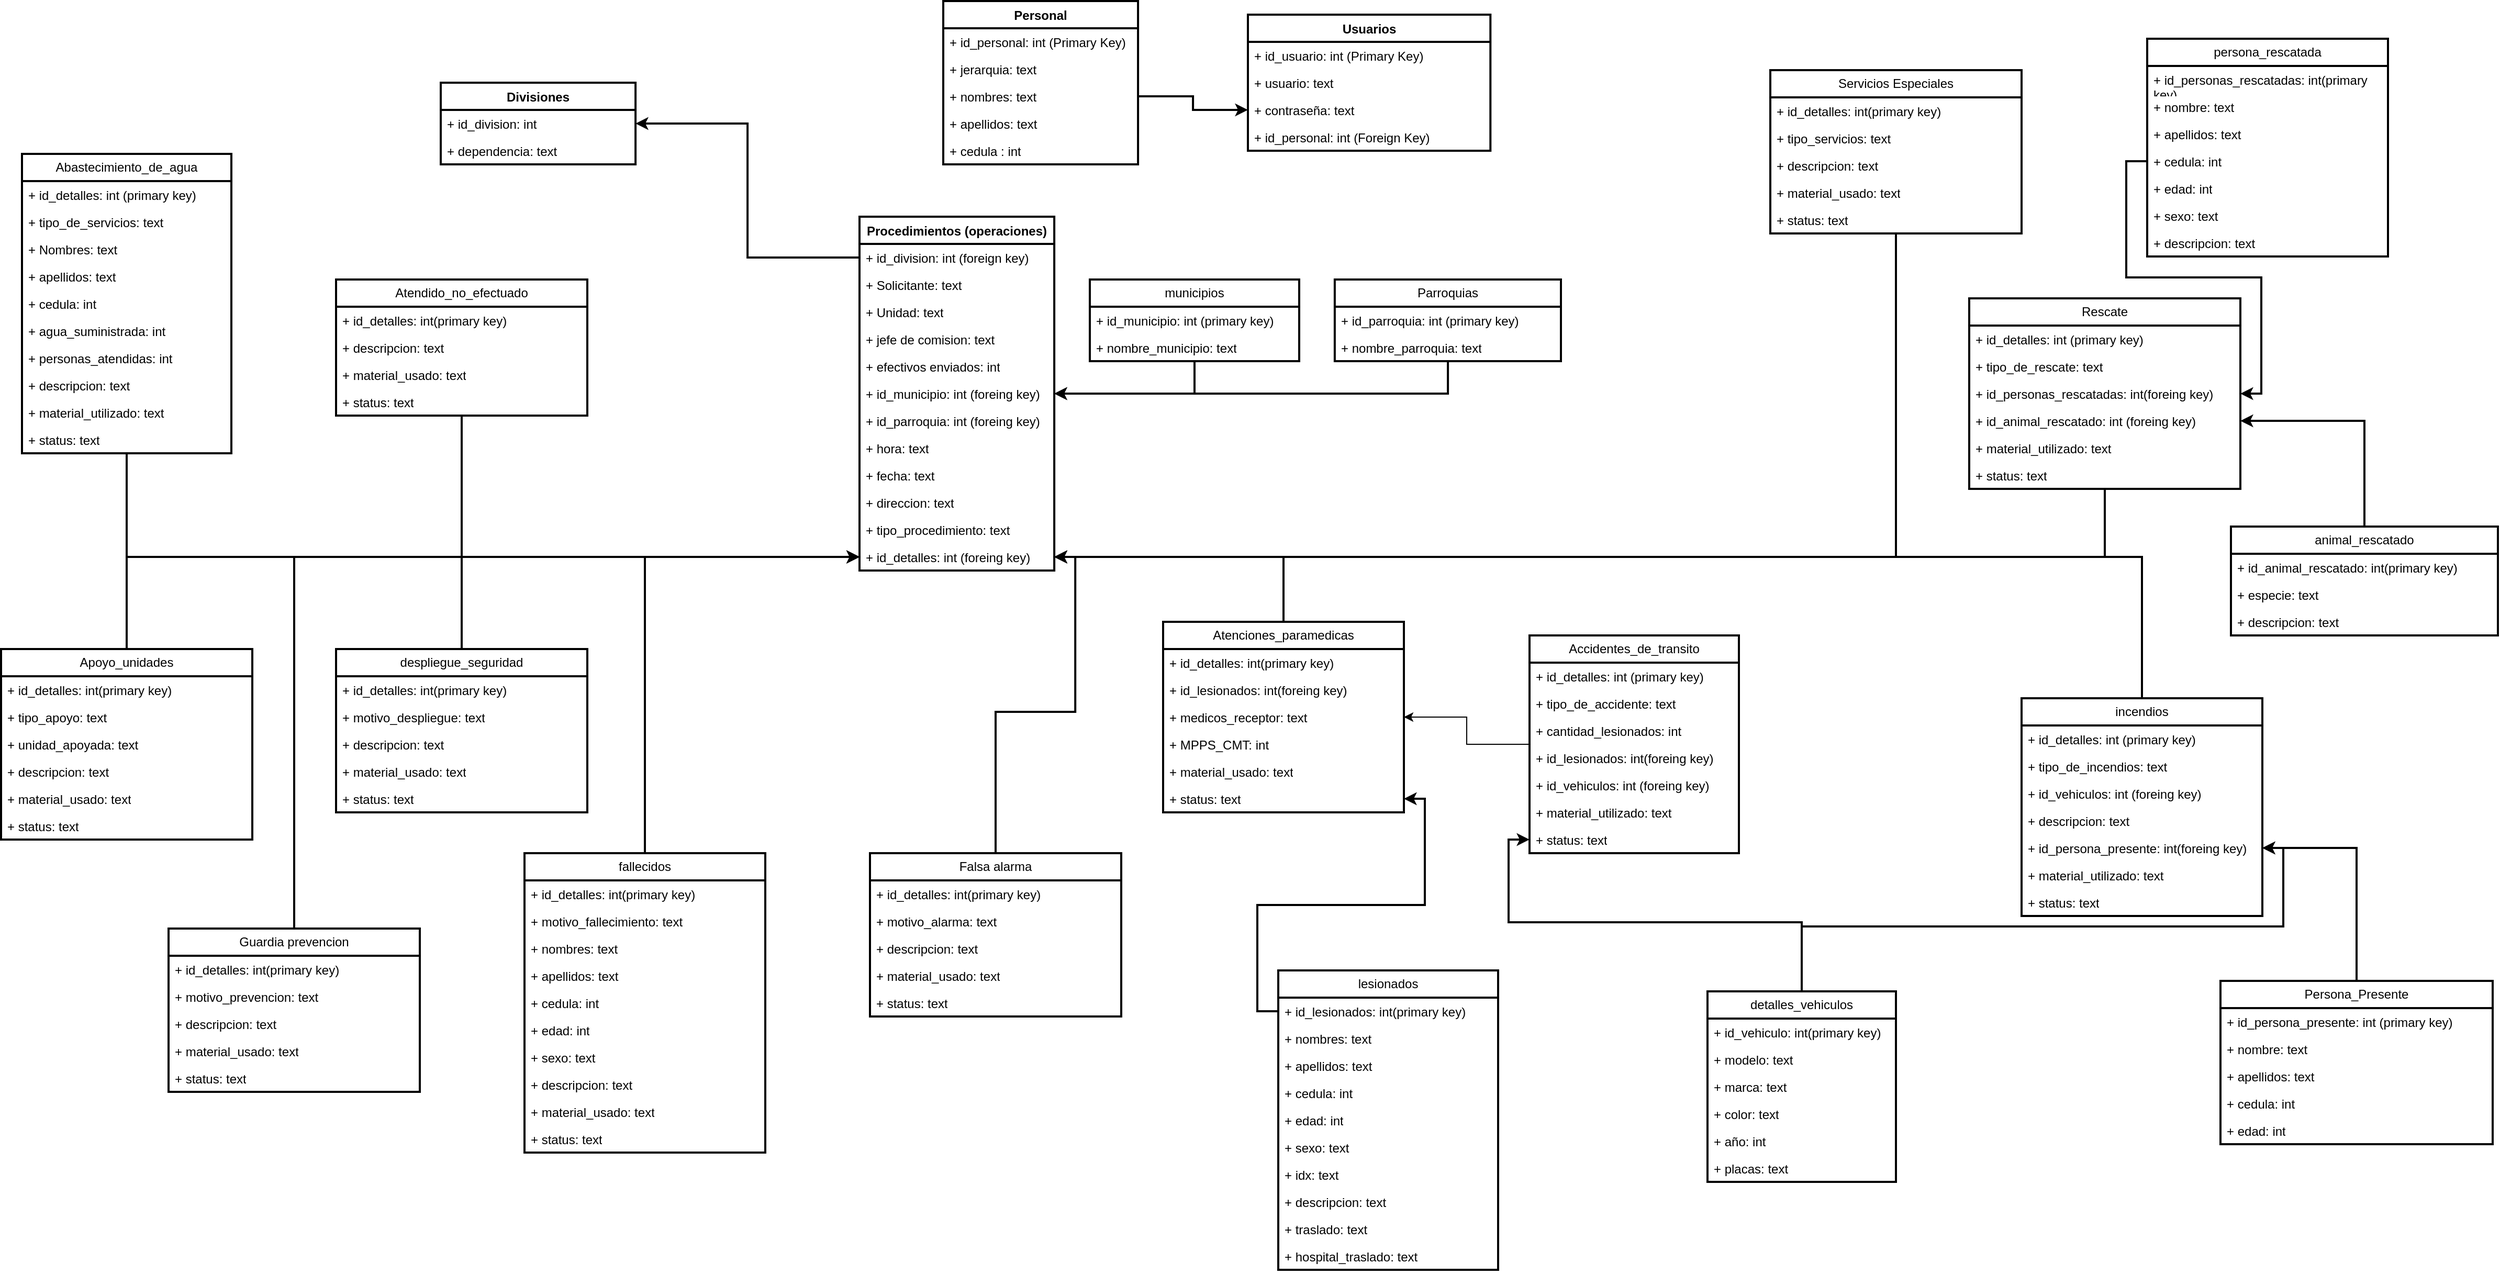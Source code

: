 <mxfile version="24.7.14">
  <diagram name="Página-1" id="ACMpehIO2cLnyp0EL2TB">
    <mxGraphModel dx="800" dy="1587" grid="1" gridSize="10" guides="1" tooltips="1" connect="1" arrows="1" fold="1" page="1" pageScale="1" pageWidth="827" pageHeight="1169" math="0" shadow="0">
      <root>
        <mxCell id="0" />
        <mxCell id="1" parent="0" />
        <mxCell id="E3Bz-Dehn21nhgq_ppMq-1" value="Usuarios&lt;div&gt;&lt;br&gt;&lt;/div&gt;" style="swimlane;fontStyle=1;align=center;verticalAlign=top;childLayout=stackLayout;horizontal=1;startSize=26;horizontalStack=0;resizeParent=1;resizeParentMax=0;resizeLast=0;collapsible=1;marginBottom=0;whiteSpace=wrap;html=1;strokeWidth=2;arcSize=24;" parent="1" vertex="1">
          <mxGeometry x="1241" y="-53" width="231.65" height="130" as="geometry" />
        </mxCell>
        <mxCell id="E3Bz-Dehn21nhgq_ppMq-2" value="+ id_usuario: int (Primary Key)" style="text;strokeColor=none;fillColor=none;align=left;verticalAlign=top;spacingLeft=4;spacingRight=4;overflow=hidden;rotatable=0;points=[[0,0.5],[1,0.5]];portConstraint=eastwest;whiteSpace=wrap;html=1;strokeWidth=2;arcSize=24;" parent="E3Bz-Dehn21nhgq_ppMq-1" vertex="1">
          <mxGeometry y="26" width="231.65" height="26" as="geometry" />
        </mxCell>
        <mxCell id="E3Bz-Dehn21nhgq_ppMq-5" value="+ usuario: text" style="text;strokeColor=none;fillColor=none;align=left;verticalAlign=top;spacingLeft=4;spacingRight=4;overflow=hidden;rotatable=0;points=[[0,0.5],[1,0.5]];portConstraint=eastwest;whiteSpace=wrap;html=1;strokeWidth=2;arcSize=24;" parent="E3Bz-Dehn21nhgq_ppMq-1" vertex="1">
          <mxGeometry y="52" width="231.65" height="26" as="geometry" />
        </mxCell>
        <mxCell id="E3Bz-Dehn21nhgq_ppMq-6" value="+ contraseña: text" style="text;strokeColor=none;fillColor=none;align=left;verticalAlign=top;spacingLeft=4;spacingRight=4;overflow=hidden;rotatable=0;points=[[0,0.5],[1,0.5]];portConstraint=eastwest;whiteSpace=wrap;html=1;strokeWidth=2;arcSize=24;" parent="E3Bz-Dehn21nhgq_ppMq-1" vertex="1">
          <mxGeometry y="78" width="231.65" height="26" as="geometry" />
        </mxCell>
        <mxCell id="E3Bz-Dehn21nhgq_ppMq-4" value="+ id_personal: int (Foreign Key&lt;span style=&quot;background-color: initial;&quot;&gt;)&lt;/span&gt;" style="text;strokeColor=none;fillColor=none;align=left;verticalAlign=top;spacingLeft=4;spacingRight=4;overflow=hidden;rotatable=0;points=[[0,0.5],[1,0.5]];portConstraint=eastwest;whiteSpace=wrap;html=1;strokeWidth=2;arcSize=24;" parent="E3Bz-Dehn21nhgq_ppMq-1" vertex="1">
          <mxGeometry y="104" width="231.65" height="26" as="geometry" />
        </mxCell>
        <mxCell id="E3Bz-Dehn21nhgq_ppMq-7" value="Personal" style="swimlane;fontStyle=1;align=center;verticalAlign=top;childLayout=stackLayout;horizontal=1;startSize=26;horizontalStack=0;resizeParent=1;resizeParentMax=0;resizeLast=0;collapsible=1;marginBottom=0;whiteSpace=wrap;html=1;strokeWidth=2;arcSize=24;" parent="1" vertex="1">
          <mxGeometry x="950" y="-66" width="186.05" height="156" as="geometry" />
        </mxCell>
        <mxCell id="E3Bz-Dehn21nhgq_ppMq-8" value="+ id_personal: int (Primary Key)" style="text;strokeColor=none;fillColor=none;align=left;verticalAlign=top;spacingLeft=4;spacingRight=4;overflow=hidden;rotatable=0;points=[[0,0.5],[1,0.5]];portConstraint=eastwest;whiteSpace=wrap;html=1;strokeWidth=2;arcSize=24;" parent="E3Bz-Dehn21nhgq_ppMq-7" vertex="1">
          <mxGeometry y="26" width="186.05" height="26" as="geometry" />
        </mxCell>
        <mxCell id="E3Bz-Dehn21nhgq_ppMq-9" value="+ jerarquia: text" style="text;strokeColor=none;fillColor=none;align=left;verticalAlign=top;spacingLeft=4;spacingRight=4;overflow=hidden;rotatable=0;points=[[0,0.5],[1,0.5]];portConstraint=eastwest;whiteSpace=wrap;html=1;strokeWidth=2;arcSize=24;" parent="E3Bz-Dehn21nhgq_ppMq-7" vertex="1">
          <mxGeometry y="52" width="186.05" height="26" as="geometry" />
        </mxCell>
        <mxCell id="E3Bz-Dehn21nhgq_ppMq-10" value="+ nombres: text" style="text;strokeColor=none;fillColor=none;align=left;verticalAlign=top;spacingLeft=4;spacingRight=4;overflow=hidden;rotatable=0;points=[[0,0.5],[1,0.5]];portConstraint=eastwest;whiteSpace=wrap;html=1;strokeWidth=2;arcSize=24;" parent="E3Bz-Dehn21nhgq_ppMq-7" vertex="1">
          <mxGeometry y="78" width="186.05" height="26" as="geometry" />
        </mxCell>
        <mxCell id="E3Bz-Dehn21nhgq_ppMq-11" value="+ apellidos: text" style="text;strokeColor=none;fillColor=none;align=left;verticalAlign=top;spacingLeft=4;spacingRight=4;overflow=hidden;rotatable=0;points=[[0,0.5],[1,0.5]];portConstraint=eastwest;whiteSpace=wrap;html=1;strokeWidth=2;arcSize=24;" parent="E3Bz-Dehn21nhgq_ppMq-7" vertex="1">
          <mxGeometry y="104" width="186.05" height="26" as="geometry" />
        </mxCell>
        <mxCell id="ItITR4xh6kfVvERoZjy_-1" value="+ cedula : int" style="text;strokeColor=none;fillColor=none;align=left;verticalAlign=top;spacingLeft=4;spacingRight=4;overflow=hidden;rotatable=0;points=[[0,0.5],[1,0.5]];portConstraint=eastwest;whiteSpace=wrap;html=1;strokeWidth=2;arcSize=24;" parent="E3Bz-Dehn21nhgq_ppMq-7" vertex="1">
          <mxGeometry y="130" width="186.05" height="26" as="geometry" />
        </mxCell>
        <mxCell id="E3Bz-Dehn21nhgq_ppMq-15" value="Divisiones" style="swimlane;fontStyle=1;align=center;verticalAlign=top;childLayout=stackLayout;horizontal=1;startSize=26;horizontalStack=0;resizeParent=1;resizeParentMax=0;resizeLast=0;collapsible=1;marginBottom=0;whiteSpace=wrap;html=1;strokeWidth=2;arcSize=24;" parent="1" vertex="1">
          <mxGeometry x="470" y="12" width="186.05" height="78" as="geometry" />
        </mxCell>
        <mxCell id="E3Bz-Dehn21nhgq_ppMq-16" value="+ id_division: int" style="text;strokeColor=none;fillColor=none;align=left;verticalAlign=top;spacingLeft=4;spacingRight=4;overflow=hidden;rotatable=0;points=[[0,0.5],[1,0.5]];portConstraint=eastwest;whiteSpace=wrap;html=1;strokeWidth=2;arcSize=24;" parent="E3Bz-Dehn21nhgq_ppMq-15" vertex="1">
          <mxGeometry y="26" width="186.05" height="26" as="geometry" />
        </mxCell>
        <mxCell id="E3Bz-Dehn21nhgq_ppMq-19" value="+ dependencia&lt;span style=&quot;background-color: initial;&quot;&gt;: text&lt;/span&gt;" style="text;strokeColor=none;fillColor=none;align=left;verticalAlign=top;spacingLeft=4;spacingRight=4;overflow=hidden;rotatable=0;points=[[0,0.5],[1,0.5]];portConstraint=eastwest;whiteSpace=wrap;html=1;strokeWidth=2;arcSize=24;" parent="E3Bz-Dehn21nhgq_ppMq-15" vertex="1">
          <mxGeometry y="52" width="186.05" height="26" as="geometry" />
        </mxCell>
        <mxCell id="E3Bz-Dehn21nhgq_ppMq-21" value="Procedimientos (operaciones)" style="swimlane;fontStyle=1;align=center;verticalAlign=top;childLayout=stackLayout;horizontal=1;startSize=26;horizontalStack=0;resizeParent=1;resizeParentMax=0;resizeLast=0;collapsible=1;marginBottom=0;whiteSpace=wrap;html=1;strokeWidth=2;arcSize=24;" parent="1" vertex="1">
          <mxGeometry x="870" y="140" width="186.05" height="338" as="geometry" />
        </mxCell>
        <mxCell id="E3Bz-Dehn21nhgq_ppMq-22" value="+ id_division: int (foreign key)" style="text;strokeColor=none;fillColor=none;align=left;verticalAlign=top;spacingLeft=4;spacingRight=4;overflow=hidden;rotatable=0;points=[[0,0.5],[1,0.5]];portConstraint=eastwest;whiteSpace=wrap;html=1;strokeWidth=2;arcSize=24;" parent="E3Bz-Dehn21nhgq_ppMq-21" vertex="1">
          <mxGeometry y="26" width="186.05" height="26" as="geometry" />
        </mxCell>
        <mxCell id="E3Bz-Dehn21nhgq_ppMq-23" value="+ Solicitante&lt;span style=&quot;background-color: initial;&quot;&gt;: text&lt;/span&gt;" style="text;strokeColor=none;fillColor=none;align=left;verticalAlign=top;spacingLeft=4;spacingRight=4;overflow=hidden;rotatable=0;points=[[0,0.5],[1,0.5]];portConstraint=eastwest;whiteSpace=wrap;html=1;strokeWidth=2;arcSize=24;" parent="E3Bz-Dehn21nhgq_ppMq-21" vertex="1">
          <mxGeometry y="52" width="186.05" height="26" as="geometry" />
        </mxCell>
        <mxCell id="ItITR4xh6kfVvERoZjy_-2" value="+ Unidad&lt;span style=&quot;background-color: initial;&quot;&gt;: text&lt;/span&gt;" style="text;strokeColor=none;fillColor=none;align=left;verticalAlign=top;spacingLeft=4;spacingRight=4;overflow=hidden;rotatable=0;points=[[0,0.5],[1,0.5]];portConstraint=eastwest;whiteSpace=wrap;html=1;strokeWidth=2;arcSize=24;" parent="E3Bz-Dehn21nhgq_ppMq-21" vertex="1">
          <mxGeometry y="78" width="186.05" height="26" as="geometry" />
        </mxCell>
        <mxCell id="ItITR4xh6kfVvERoZjy_-3" value="+ jefe de comision&lt;span style=&quot;background-color: initial;&quot;&gt;: text&lt;/span&gt;" style="text;strokeColor=none;fillColor=none;align=left;verticalAlign=top;spacingLeft=4;spacingRight=4;overflow=hidden;rotatable=0;points=[[0,0.5],[1,0.5]];portConstraint=eastwest;whiteSpace=wrap;html=1;strokeWidth=2;arcSize=24;" parent="E3Bz-Dehn21nhgq_ppMq-21" vertex="1">
          <mxGeometry y="104" width="186.05" height="26" as="geometry" />
        </mxCell>
        <mxCell id="ItITR4xh6kfVvERoZjy_-4" value="+ efectivos enviados&lt;span style=&quot;background-color: initial;&quot;&gt;: int&lt;/span&gt;" style="text;strokeColor=none;fillColor=none;align=left;verticalAlign=top;spacingLeft=4;spacingRight=4;overflow=hidden;rotatable=0;points=[[0,0.5],[1,0.5]];portConstraint=eastwest;whiteSpace=wrap;html=1;strokeWidth=2;arcSize=24;" parent="E3Bz-Dehn21nhgq_ppMq-21" vertex="1">
          <mxGeometry y="130" width="186.05" height="26" as="geometry" />
        </mxCell>
        <mxCell id="ItITR4xh6kfVvERoZjy_-5" value="+ id_municipio&lt;span style=&quot;background-color: initial;&quot;&gt;: int (foreing key)&lt;/span&gt;" style="text;strokeColor=none;fillColor=none;align=left;verticalAlign=top;spacingLeft=4;spacingRight=4;overflow=hidden;rotatable=0;points=[[0,0.5],[1,0.5]];portConstraint=eastwest;whiteSpace=wrap;html=1;strokeWidth=2;arcSize=24;" parent="E3Bz-Dehn21nhgq_ppMq-21" vertex="1">
          <mxGeometry y="156" width="186.05" height="26" as="geometry" />
        </mxCell>
        <mxCell id="ItITR4xh6kfVvERoZjy_-16" value="+ id_parroquia&lt;span style=&quot;background-color: initial;&quot;&gt;: int (foreing key)&lt;/span&gt;" style="text;strokeColor=none;fillColor=none;align=left;verticalAlign=top;spacingLeft=4;spacingRight=4;overflow=hidden;rotatable=0;points=[[0,0.5],[1,0.5]];portConstraint=eastwest;whiteSpace=wrap;html=1;strokeWidth=2;arcSize=24;" parent="E3Bz-Dehn21nhgq_ppMq-21" vertex="1">
          <mxGeometry y="182" width="186.05" height="26" as="geometry" />
        </mxCell>
        <mxCell id="ItITR4xh6kfVvERoZjy_-17" value="+ hora: text" style="text;strokeColor=none;fillColor=none;align=left;verticalAlign=top;spacingLeft=4;spacingRight=4;overflow=hidden;rotatable=0;points=[[0,0.5],[1,0.5]];portConstraint=eastwest;whiteSpace=wrap;html=1;strokeWidth=2;arcSize=24;" parent="E3Bz-Dehn21nhgq_ppMq-21" vertex="1">
          <mxGeometry y="208" width="186.05" height="26" as="geometry" />
        </mxCell>
        <mxCell id="ItITR4xh6kfVvERoZjy_-18" value="+ fecha: text" style="text;strokeColor=none;fillColor=none;align=left;verticalAlign=top;spacingLeft=4;spacingRight=4;overflow=hidden;rotatable=0;points=[[0,0.5],[1,0.5]];portConstraint=eastwest;whiteSpace=wrap;html=1;strokeWidth=2;arcSize=24;" parent="E3Bz-Dehn21nhgq_ppMq-21" vertex="1">
          <mxGeometry y="234" width="186.05" height="26" as="geometry" />
        </mxCell>
        <mxCell id="ItITR4xh6kfVvERoZjy_-19" value="+ direccion: text" style="text;strokeColor=none;fillColor=none;align=left;verticalAlign=top;spacingLeft=4;spacingRight=4;overflow=hidden;rotatable=0;points=[[0,0.5],[1,0.5]];portConstraint=eastwest;whiteSpace=wrap;html=1;strokeWidth=2;arcSize=24;" parent="E3Bz-Dehn21nhgq_ppMq-21" vertex="1">
          <mxGeometry y="260" width="186.05" height="26" as="geometry" />
        </mxCell>
        <mxCell id="ItITR4xh6kfVvERoZjy_-20" value="+ tipo_procedimiento: text" style="text;strokeColor=none;fillColor=none;align=left;verticalAlign=top;spacingLeft=4;spacingRight=4;overflow=hidden;rotatable=0;points=[[0,0.5],[1,0.5]];portConstraint=eastwest;whiteSpace=wrap;html=1;strokeWidth=2;arcSize=24;" parent="E3Bz-Dehn21nhgq_ppMq-21" vertex="1">
          <mxGeometry y="286" width="186.05" height="26" as="geometry" />
        </mxCell>
        <mxCell id="ItITR4xh6kfVvERoZjy_-21" value="+ id_detalles: int (foreing key)" style="text;strokeColor=none;fillColor=none;align=left;verticalAlign=top;spacingLeft=4;spacingRight=4;overflow=hidden;rotatable=0;points=[[0,0.5],[1,0.5]];portConstraint=eastwest;whiteSpace=wrap;html=1;strokeWidth=2;arcSize=24;" parent="E3Bz-Dehn21nhgq_ppMq-21" vertex="1">
          <mxGeometry y="312" width="186.05" height="26" as="geometry" />
        </mxCell>
        <mxCell id="E3Bz-Dehn21nhgq_ppMq-25" style="edgeStyle=orthogonalEdgeStyle;rounded=0;orthogonalLoop=1;jettySize=auto;html=1;entryX=1;entryY=0.5;entryDx=0;entryDy=0;strokeWidth=2;arcSize=24;" parent="1" source="E3Bz-Dehn21nhgq_ppMq-22" target="E3Bz-Dehn21nhgq_ppMq-16" edge="1">
          <mxGeometry relative="1" as="geometry" />
        </mxCell>
        <mxCell id="ItITR4xh6kfVvERoZjy_-10" style="edgeStyle=orthogonalEdgeStyle;rounded=0;orthogonalLoop=1;jettySize=auto;html=1;strokeWidth=2;arcSize=24;" parent="1" source="ItITR4xh6kfVvERoZjy_-6" target="ItITR4xh6kfVvERoZjy_-5" edge="1">
          <mxGeometry relative="1" as="geometry" />
        </mxCell>
        <mxCell id="ItITR4xh6kfVvERoZjy_-6" value="Parroquias" style="swimlane;fontStyle=0;childLayout=stackLayout;horizontal=1;startSize=26;fillColor=none;horizontalStack=0;resizeParent=1;resizeParentMax=0;resizeLast=0;collapsible=1;marginBottom=0;whiteSpace=wrap;html=1;strokeWidth=2;arcSize=24;" parent="1" vertex="1">
          <mxGeometry x="1323.95" y="200" width="216.05" height="78" as="geometry" />
        </mxCell>
        <mxCell id="ItITR4xh6kfVvERoZjy_-7" value="+ id_parroquia: int (primary key)" style="text;strokeColor=none;fillColor=none;align=left;verticalAlign=top;spacingLeft=4;spacingRight=4;overflow=hidden;rotatable=0;points=[[0,0.5],[1,0.5]];portConstraint=eastwest;whiteSpace=wrap;html=1;strokeWidth=2;arcSize=24;" parent="ItITR4xh6kfVvERoZjy_-6" vertex="1">
          <mxGeometry y="26" width="216.05" height="26" as="geometry" />
        </mxCell>
        <mxCell id="ItITR4xh6kfVvERoZjy_-8" value="+ nombre_parroquia: text" style="text;strokeColor=none;fillColor=none;align=left;verticalAlign=top;spacingLeft=4;spacingRight=4;overflow=hidden;rotatable=0;points=[[0,0.5],[1,0.5]];portConstraint=eastwest;whiteSpace=wrap;html=1;strokeWidth=2;arcSize=24;" parent="ItITR4xh6kfVvERoZjy_-6" vertex="1">
          <mxGeometry y="52" width="216.05" height="26" as="geometry" />
        </mxCell>
        <mxCell id="ItITR4xh6kfVvERoZjy_-15" style="edgeStyle=orthogonalEdgeStyle;rounded=0;orthogonalLoop=1;jettySize=auto;html=1;strokeWidth=2;arcSize=24;" parent="1" source="ItITR4xh6kfVvERoZjy_-11" target="ItITR4xh6kfVvERoZjy_-5" edge="1">
          <mxGeometry relative="1" as="geometry" />
        </mxCell>
        <mxCell id="ItITR4xh6kfVvERoZjy_-11" value="municipios" style="swimlane;fontStyle=0;childLayout=stackLayout;horizontal=1;startSize=26;fillColor=none;horizontalStack=0;resizeParent=1;resizeParentMax=0;resizeLast=0;collapsible=1;marginBottom=0;whiteSpace=wrap;html=1;strokeWidth=2;arcSize=24;" parent="1" vertex="1">
          <mxGeometry x="1090" y="200" width="200" height="78" as="geometry" />
        </mxCell>
        <mxCell id="ItITR4xh6kfVvERoZjy_-12" value="+ id_municipio: int (primary key)" style="text;strokeColor=none;fillColor=none;align=left;verticalAlign=top;spacingLeft=4;spacingRight=4;overflow=hidden;rotatable=0;points=[[0,0.5],[1,0.5]];portConstraint=eastwest;whiteSpace=wrap;html=1;strokeWidth=2;arcSize=24;" parent="ItITR4xh6kfVvERoZjy_-11" vertex="1">
          <mxGeometry y="26" width="200" height="26" as="geometry" />
        </mxCell>
        <mxCell id="ItITR4xh6kfVvERoZjy_-13" value="+ nombre_municipio: text" style="text;strokeColor=none;fillColor=none;align=left;verticalAlign=top;spacingLeft=4;spacingRight=4;overflow=hidden;rotatable=0;points=[[0,0.5],[1,0.5]];portConstraint=eastwest;whiteSpace=wrap;html=1;strokeWidth=2;arcSize=24;" parent="ItITR4xh6kfVvERoZjy_-11" vertex="1">
          <mxGeometry y="52" width="200" height="26" as="geometry" />
        </mxCell>
        <mxCell id="ItITR4xh6kfVvERoZjy_-44" style="edgeStyle=orthogonalEdgeStyle;rounded=0;orthogonalLoop=1;jettySize=auto;html=1;strokeWidth=2;arcSize=24;" parent="1" source="ItITR4xh6kfVvERoZjy_-22" target="ItITR4xh6kfVvERoZjy_-21" edge="1">
          <mxGeometry relative="1" as="geometry" />
        </mxCell>
        <mxCell id="ItITR4xh6kfVvERoZjy_-22" value="Abastecimiento_de_agua" style="swimlane;fontStyle=0;childLayout=stackLayout;horizontal=1;startSize=26;fillColor=none;horizontalStack=0;resizeParent=1;resizeParentMax=0;resizeLast=0;collapsible=1;marginBottom=0;whiteSpace=wrap;html=1;strokeWidth=2;arcSize=24;" parent="1" vertex="1">
          <mxGeometry x="70" y="80" width="200" height="286" as="geometry" />
        </mxCell>
        <mxCell id="ItITR4xh6kfVvERoZjy_-23" value="+ id_detalles: int (primary key)" style="text;strokeColor=none;fillColor=none;align=left;verticalAlign=top;spacingLeft=4;spacingRight=4;overflow=hidden;rotatable=0;points=[[0,0.5],[1,0.5]];portConstraint=eastwest;whiteSpace=wrap;html=1;strokeWidth=2;arcSize=24;" parent="ItITR4xh6kfVvERoZjy_-22" vertex="1">
          <mxGeometry y="26" width="200" height="26" as="geometry" />
        </mxCell>
        <mxCell id="ItITR4xh6kfVvERoZjy_-24" value="+ tipo_de_servicios: text" style="text;strokeColor=none;fillColor=none;align=left;verticalAlign=top;spacingLeft=4;spacingRight=4;overflow=hidden;rotatable=0;points=[[0,0.5],[1,0.5]];portConstraint=eastwest;whiteSpace=wrap;html=1;strokeWidth=2;arcSize=24;" parent="ItITR4xh6kfVvERoZjy_-22" vertex="1">
          <mxGeometry y="52" width="200" height="26" as="geometry" />
        </mxCell>
        <mxCell id="ItITR4xh6kfVvERoZjy_-25" value="+ Nombres: text" style="text;strokeColor=none;fillColor=none;align=left;verticalAlign=top;spacingLeft=4;spacingRight=4;overflow=hidden;rotatable=0;points=[[0,0.5],[1,0.5]];portConstraint=eastwest;whiteSpace=wrap;html=1;strokeWidth=2;arcSize=24;" parent="ItITR4xh6kfVvERoZjy_-22" vertex="1">
          <mxGeometry y="78" width="200" height="26" as="geometry" />
        </mxCell>
        <mxCell id="ItITR4xh6kfVvERoZjy_-26" value="+ apellidos: text" style="text;strokeColor=none;fillColor=none;align=left;verticalAlign=top;spacingLeft=4;spacingRight=4;overflow=hidden;rotatable=0;points=[[0,0.5],[1,0.5]];portConstraint=eastwest;whiteSpace=wrap;html=1;strokeWidth=2;arcSize=24;" parent="ItITR4xh6kfVvERoZjy_-22" vertex="1">
          <mxGeometry y="104" width="200" height="26" as="geometry" />
        </mxCell>
        <mxCell id="ItITR4xh6kfVvERoZjy_-28" value="+ cedula: int" style="text;strokeColor=none;fillColor=none;align=left;verticalAlign=top;spacingLeft=4;spacingRight=4;overflow=hidden;rotatable=0;points=[[0,0.5],[1,0.5]];portConstraint=eastwest;whiteSpace=wrap;html=1;strokeWidth=2;arcSize=24;" parent="ItITR4xh6kfVvERoZjy_-22" vertex="1">
          <mxGeometry y="130" width="200" height="26" as="geometry" />
        </mxCell>
        <mxCell id="ItITR4xh6kfVvERoZjy_-29" value="+ agua_suministrada: int" style="text;strokeColor=none;fillColor=none;align=left;verticalAlign=top;spacingLeft=4;spacingRight=4;overflow=hidden;rotatable=0;points=[[0,0.5],[1,0.5]];portConstraint=eastwest;whiteSpace=wrap;html=1;strokeWidth=2;arcSize=24;" parent="ItITR4xh6kfVvERoZjy_-22" vertex="1">
          <mxGeometry y="156" width="200" height="26" as="geometry" />
        </mxCell>
        <mxCell id="ItITR4xh6kfVvERoZjy_-37" value="+ personas_atendidas: int" style="text;strokeColor=none;fillColor=none;align=left;verticalAlign=top;spacingLeft=4;spacingRight=4;overflow=hidden;rotatable=0;points=[[0,0.5],[1,0.5]];portConstraint=eastwest;whiteSpace=wrap;html=1;strokeWidth=2;arcSize=24;" parent="ItITR4xh6kfVvERoZjy_-22" vertex="1">
          <mxGeometry y="182" width="200" height="26" as="geometry" />
        </mxCell>
        <mxCell id="ItITR4xh6kfVvERoZjy_-38" value="+ descripcion: text" style="text;strokeColor=none;fillColor=none;align=left;verticalAlign=top;spacingLeft=4;spacingRight=4;overflow=hidden;rotatable=0;points=[[0,0.5],[1,0.5]];portConstraint=eastwest;whiteSpace=wrap;html=1;strokeWidth=2;arcSize=24;" parent="ItITR4xh6kfVvERoZjy_-22" vertex="1">
          <mxGeometry y="208" width="200" height="26" as="geometry" />
        </mxCell>
        <mxCell id="ItITR4xh6kfVvERoZjy_-39" value="+ material_utilizado: text" style="text;strokeColor=none;fillColor=none;align=left;verticalAlign=top;spacingLeft=4;spacingRight=4;overflow=hidden;rotatable=0;points=[[0,0.5],[1,0.5]];portConstraint=eastwest;whiteSpace=wrap;html=1;strokeWidth=2;arcSize=24;" parent="ItITR4xh6kfVvERoZjy_-22" vertex="1">
          <mxGeometry y="234" width="200" height="26" as="geometry" />
        </mxCell>
        <mxCell id="ItITR4xh6kfVvERoZjy_-40" value="+ status: text" style="text;strokeColor=none;fillColor=none;align=left;verticalAlign=top;spacingLeft=4;spacingRight=4;overflow=hidden;rotatable=0;points=[[0,0.5],[1,0.5]];portConstraint=eastwest;whiteSpace=wrap;html=1;strokeWidth=2;arcSize=24;" parent="ItITR4xh6kfVvERoZjy_-22" vertex="1">
          <mxGeometry y="260" width="200" height="26" as="geometry" />
        </mxCell>
        <mxCell id="vNzzrsZCfr0Faf-R1oIb-1" style="edgeStyle=orthogonalEdgeStyle;rounded=0;orthogonalLoop=1;jettySize=auto;html=1;entryX=1;entryY=0.5;entryDx=0;entryDy=0;" edge="1" parent="1" source="ItITR4xh6kfVvERoZjy_-50" target="ItITR4xh6kfVvERoZjy_-94">
          <mxGeometry relative="1" as="geometry" />
        </mxCell>
        <mxCell id="ItITR4xh6kfVvERoZjy_-50" value="Accidentes_de_transito" style="swimlane;fontStyle=0;childLayout=stackLayout;horizontal=1;startSize=26;fillColor=none;horizontalStack=0;resizeParent=1;resizeParentMax=0;resizeLast=0;collapsible=1;marginBottom=0;whiteSpace=wrap;html=1;strokeWidth=2;arcSize=24;" parent="1" vertex="1">
          <mxGeometry x="1510" y="540" width="200" height="208" as="geometry" />
        </mxCell>
        <mxCell id="ItITR4xh6kfVvERoZjy_-51" value="+ id_detalles: int (primary key)" style="text;strokeColor=none;fillColor=none;align=left;verticalAlign=top;spacingLeft=4;spacingRight=4;overflow=hidden;rotatable=0;points=[[0,0.5],[1,0.5]];portConstraint=eastwest;whiteSpace=wrap;html=1;strokeWidth=2;arcSize=24;" parent="ItITR4xh6kfVvERoZjy_-50" vertex="1">
          <mxGeometry y="26" width="200" height="26" as="geometry" />
        </mxCell>
        <mxCell id="ItITR4xh6kfVvERoZjy_-52" value="+ tipo_de_accidente: text" style="text;strokeColor=none;fillColor=none;align=left;verticalAlign=top;spacingLeft=4;spacingRight=4;overflow=hidden;rotatable=0;points=[[0,0.5],[1,0.5]];portConstraint=eastwest;whiteSpace=wrap;html=1;strokeWidth=2;arcSize=24;" parent="ItITR4xh6kfVvERoZjy_-50" vertex="1">
          <mxGeometry y="52" width="200" height="26" as="geometry" />
        </mxCell>
        <mxCell id="ItITR4xh6kfVvERoZjy_-53" value="+ cantidad_lesionados: int" style="text;strokeColor=none;fillColor=none;align=left;verticalAlign=top;spacingLeft=4;spacingRight=4;overflow=hidden;rotatable=0;points=[[0,0.5],[1,0.5]];portConstraint=eastwest;whiteSpace=wrap;html=1;strokeWidth=2;arcSize=24;" parent="ItITR4xh6kfVvERoZjy_-50" vertex="1">
          <mxGeometry y="78" width="200" height="26" as="geometry" />
        </mxCell>
        <mxCell id="ItITR4xh6kfVvERoZjy_-54" value="+ id_lesionados: int(foreing key)" style="text;strokeColor=none;fillColor=none;align=left;verticalAlign=top;spacingLeft=4;spacingRight=4;overflow=hidden;rotatable=0;points=[[0,0.5],[1,0.5]];portConstraint=eastwest;whiteSpace=wrap;html=1;strokeWidth=2;arcSize=24;" parent="ItITR4xh6kfVvERoZjy_-50" vertex="1">
          <mxGeometry y="104" width="200" height="26" as="geometry" />
        </mxCell>
        <mxCell id="ItITR4xh6kfVvERoZjy_-55" value="+ id_vehiculos: int (foreing key)" style="text;strokeColor=none;fillColor=none;align=left;verticalAlign=top;spacingLeft=4;spacingRight=4;overflow=hidden;rotatable=0;points=[[0,0.5],[1,0.5]];portConstraint=eastwest;whiteSpace=wrap;html=1;strokeWidth=2;arcSize=24;" parent="ItITR4xh6kfVvERoZjy_-50" vertex="1">
          <mxGeometry y="130" width="200" height="26" as="geometry" />
        </mxCell>
        <mxCell id="ItITR4xh6kfVvERoZjy_-59" value="+ material_utilizado: text" style="text;strokeColor=none;fillColor=none;align=left;verticalAlign=top;spacingLeft=4;spacingRight=4;overflow=hidden;rotatable=0;points=[[0,0.5],[1,0.5]];portConstraint=eastwest;whiteSpace=wrap;html=1;strokeWidth=2;arcSize=24;" parent="ItITR4xh6kfVvERoZjy_-50" vertex="1">
          <mxGeometry y="156" width="200" height="26" as="geometry" />
        </mxCell>
        <mxCell id="ItITR4xh6kfVvERoZjy_-60" value="+ status: text" style="text;strokeColor=none;fillColor=none;align=left;verticalAlign=top;spacingLeft=4;spacingRight=4;overflow=hidden;rotatable=0;points=[[0,0.5],[1,0.5]];portConstraint=eastwest;whiteSpace=wrap;html=1;strokeWidth=2;arcSize=24;" parent="ItITR4xh6kfVvERoZjy_-50" vertex="1">
          <mxGeometry y="182" width="200" height="26" as="geometry" />
        </mxCell>
        <mxCell id="ItITR4xh6kfVvERoZjy_-61" value="lesionados" style="swimlane;fontStyle=0;childLayout=stackLayout;horizontal=1;startSize=26;fillColor=none;horizontalStack=0;resizeParent=1;resizeParentMax=0;resizeLast=0;collapsible=1;marginBottom=0;whiteSpace=wrap;html=1;strokeWidth=2;arcSize=24;" parent="1" vertex="1">
          <mxGeometry x="1270" y="860" width="210" height="286" as="geometry" />
        </mxCell>
        <mxCell id="ItITR4xh6kfVvERoZjy_-62" value="+ id_lesionados: int(primary key)" style="text;strokeColor=none;fillColor=none;align=left;verticalAlign=top;spacingLeft=4;spacingRight=4;overflow=hidden;rotatable=0;points=[[0,0.5],[1,0.5]];portConstraint=eastwest;whiteSpace=wrap;html=1;strokeWidth=2;arcSize=24;" parent="ItITR4xh6kfVvERoZjy_-61" vertex="1">
          <mxGeometry y="26" width="210" height="26" as="geometry" />
        </mxCell>
        <mxCell id="ItITR4xh6kfVvERoZjy_-63" value="+ nombres: text" style="text;strokeColor=none;fillColor=none;align=left;verticalAlign=top;spacingLeft=4;spacingRight=4;overflow=hidden;rotatable=0;points=[[0,0.5],[1,0.5]];portConstraint=eastwest;whiteSpace=wrap;html=1;strokeWidth=2;arcSize=24;" parent="ItITR4xh6kfVvERoZjy_-61" vertex="1">
          <mxGeometry y="52" width="210" height="26" as="geometry" />
        </mxCell>
        <mxCell id="ItITR4xh6kfVvERoZjy_-64" value="+ apellidos: text" style="text;strokeColor=none;fillColor=none;align=left;verticalAlign=top;spacingLeft=4;spacingRight=4;overflow=hidden;rotatable=0;points=[[0,0.5],[1,0.5]];portConstraint=eastwest;whiteSpace=wrap;html=1;strokeWidth=2;arcSize=24;" parent="ItITR4xh6kfVvERoZjy_-61" vertex="1">
          <mxGeometry y="78" width="210" height="26" as="geometry" />
        </mxCell>
        <mxCell id="ItITR4xh6kfVvERoZjy_-65" value="+ cedula: int" style="text;strokeColor=none;fillColor=none;align=left;verticalAlign=top;spacingLeft=4;spacingRight=4;overflow=hidden;rotatable=0;points=[[0,0.5],[1,0.5]];portConstraint=eastwest;whiteSpace=wrap;html=1;strokeWidth=2;arcSize=24;" parent="ItITR4xh6kfVvERoZjy_-61" vertex="1">
          <mxGeometry y="104" width="210" height="26" as="geometry" />
        </mxCell>
        <mxCell id="ItITR4xh6kfVvERoZjy_-66" value="+ edad: int" style="text;strokeColor=none;fillColor=none;align=left;verticalAlign=top;spacingLeft=4;spacingRight=4;overflow=hidden;rotatable=0;points=[[0,0.5],[1,0.5]];portConstraint=eastwest;whiteSpace=wrap;html=1;strokeWidth=2;arcSize=24;" parent="ItITR4xh6kfVvERoZjy_-61" vertex="1">
          <mxGeometry y="130" width="210" height="26" as="geometry" />
        </mxCell>
        <mxCell id="ItITR4xh6kfVvERoZjy_-67" value="+ sexo: text" style="text;strokeColor=none;fillColor=none;align=left;verticalAlign=top;spacingLeft=4;spacingRight=4;overflow=hidden;rotatable=0;points=[[0,0.5],[1,0.5]];portConstraint=eastwest;whiteSpace=wrap;html=1;strokeWidth=2;arcSize=24;" parent="ItITR4xh6kfVvERoZjy_-61" vertex="1">
          <mxGeometry y="156" width="210" height="26" as="geometry" />
        </mxCell>
        <mxCell id="ItITR4xh6kfVvERoZjy_-68" value="+ idx: text" style="text;strokeColor=none;fillColor=none;align=left;verticalAlign=top;spacingLeft=4;spacingRight=4;overflow=hidden;rotatable=0;points=[[0,0.5],[1,0.5]];portConstraint=eastwest;whiteSpace=wrap;html=1;strokeWidth=2;arcSize=24;" parent="ItITR4xh6kfVvERoZjy_-61" vertex="1">
          <mxGeometry y="182" width="210" height="26" as="geometry" />
        </mxCell>
        <mxCell id="ItITR4xh6kfVvERoZjy_-69" value="+ descripcion: text" style="text;strokeColor=none;fillColor=none;align=left;verticalAlign=top;spacingLeft=4;spacingRight=4;overflow=hidden;rotatable=0;points=[[0,0.5],[1,0.5]];portConstraint=eastwest;whiteSpace=wrap;html=1;strokeWidth=2;arcSize=24;" parent="ItITR4xh6kfVvERoZjy_-61" vertex="1">
          <mxGeometry y="208" width="210" height="26" as="geometry" />
        </mxCell>
        <mxCell id="ItITR4xh6kfVvERoZjy_-70" value="+ traslado: text" style="text;strokeColor=none;fillColor=none;align=left;verticalAlign=top;spacingLeft=4;spacingRight=4;overflow=hidden;rotatable=0;points=[[0,0.5],[1,0.5]];portConstraint=eastwest;whiteSpace=wrap;html=1;strokeWidth=2;arcSize=24;" parent="ItITR4xh6kfVvERoZjy_-61" vertex="1">
          <mxGeometry y="234" width="210" height="26" as="geometry" />
        </mxCell>
        <mxCell id="ItITR4xh6kfVvERoZjy_-71" value="+ hospital_traslado: text" style="text;strokeColor=none;fillColor=none;align=left;verticalAlign=top;spacingLeft=4;spacingRight=4;overflow=hidden;rotatable=0;points=[[0,0.5],[1,0.5]];portConstraint=eastwest;whiteSpace=wrap;html=1;strokeWidth=2;arcSize=24;" parent="ItITR4xh6kfVvERoZjy_-61" vertex="1">
          <mxGeometry y="260" width="210" height="26" as="geometry" />
        </mxCell>
        <mxCell id="ItITR4xh6kfVvERoZjy_-165" style="edgeStyle=orthogonalEdgeStyle;rounded=0;orthogonalLoop=1;jettySize=auto;html=1;entryX=1;entryY=0.5;entryDx=0;entryDy=0;strokeWidth=2;arcSize=24;" parent="1" source="ItITR4xh6kfVvERoZjy_-74" target="ItITR4xh6kfVvERoZjy_-163" edge="1">
          <mxGeometry relative="1" as="geometry" />
        </mxCell>
        <mxCell id="ItITR4xh6kfVvERoZjy_-175" style="edgeStyle=orthogonalEdgeStyle;rounded=0;orthogonalLoop=1;jettySize=auto;html=1;entryX=0;entryY=0.5;entryDx=0;entryDy=0;strokeWidth=2;arcSize=24;" parent="1" source="ItITR4xh6kfVvERoZjy_-74" target="ItITR4xh6kfVvERoZjy_-60" edge="1">
          <mxGeometry relative="1" as="geometry" />
        </mxCell>
        <mxCell id="ItITR4xh6kfVvERoZjy_-74" value="detalles_vehiculos" style="swimlane;fontStyle=0;childLayout=stackLayout;horizontal=1;startSize=26;fillColor=none;horizontalStack=0;resizeParent=1;resizeParentMax=0;resizeLast=0;collapsible=1;marginBottom=0;whiteSpace=wrap;html=1;strokeWidth=2;arcSize=24;" parent="1" vertex="1">
          <mxGeometry x="1680" y="880" width="180" height="182" as="geometry" />
        </mxCell>
        <mxCell id="ItITR4xh6kfVvERoZjy_-75" value="+ id_vehiculo: int(primary key)" style="text;strokeColor=none;fillColor=none;align=left;verticalAlign=top;spacingLeft=4;spacingRight=4;overflow=hidden;rotatable=0;points=[[0,0.5],[1,0.5]];portConstraint=eastwest;whiteSpace=wrap;html=1;strokeWidth=2;arcSize=24;" parent="ItITR4xh6kfVvERoZjy_-74" vertex="1">
          <mxGeometry y="26" width="180" height="26" as="geometry" />
        </mxCell>
        <mxCell id="ItITR4xh6kfVvERoZjy_-76" value="+ modelo: text" style="text;strokeColor=none;fillColor=none;align=left;verticalAlign=top;spacingLeft=4;spacingRight=4;overflow=hidden;rotatable=0;points=[[0,0.5],[1,0.5]];portConstraint=eastwest;whiteSpace=wrap;html=1;strokeWidth=2;arcSize=24;" parent="ItITR4xh6kfVvERoZjy_-74" vertex="1">
          <mxGeometry y="52" width="180" height="26" as="geometry" />
        </mxCell>
        <mxCell id="ItITR4xh6kfVvERoZjy_-77" value="+ marca: text" style="text;strokeColor=none;fillColor=none;align=left;verticalAlign=top;spacingLeft=4;spacingRight=4;overflow=hidden;rotatable=0;points=[[0,0.5],[1,0.5]];portConstraint=eastwest;whiteSpace=wrap;html=1;strokeWidth=2;arcSize=24;" parent="ItITR4xh6kfVvERoZjy_-74" vertex="1">
          <mxGeometry y="78" width="180" height="26" as="geometry" />
        </mxCell>
        <mxCell id="ItITR4xh6kfVvERoZjy_-78" value="+ color: text" style="text;strokeColor=none;fillColor=none;align=left;verticalAlign=top;spacingLeft=4;spacingRight=4;overflow=hidden;rotatable=0;points=[[0,0.5],[1,0.5]];portConstraint=eastwest;whiteSpace=wrap;html=1;strokeWidth=2;arcSize=24;" parent="ItITR4xh6kfVvERoZjy_-74" vertex="1">
          <mxGeometry y="104" width="180" height="26" as="geometry" />
        </mxCell>
        <mxCell id="ItITR4xh6kfVvERoZjy_-80" value="+ año: int" style="text;strokeColor=none;fillColor=none;align=left;verticalAlign=top;spacingLeft=4;spacingRight=4;overflow=hidden;rotatable=0;points=[[0,0.5],[1,0.5]];portConstraint=eastwest;whiteSpace=wrap;html=1;strokeWidth=2;arcSize=24;" parent="ItITR4xh6kfVvERoZjy_-74" vertex="1">
          <mxGeometry y="130" width="180" height="26" as="geometry" />
        </mxCell>
        <mxCell id="ItITR4xh6kfVvERoZjy_-81" value="+ placas: text" style="text;strokeColor=none;fillColor=none;align=left;verticalAlign=top;spacingLeft=4;spacingRight=4;overflow=hidden;rotatable=0;points=[[0,0.5],[1,0.5]];portConstraint=eastwest;whiteSpace=wrap;html=1;strokeWidth=2;arcSize=24;" parent="ItITR4xh6kfVvERoZjy_-74" vertex="1">
          <mxGeometry y="156" width="180" height="26" as="geometry" />
        </mxCell>
        <mxCell id="ItITR4xh6kfVvERoZjy_-92" style="edgeStyle=orthogonalEdgeStyle;rounded=0;orthogonalLoop=1;jettySize=auto;html=1;entryX=0;entryY=0.5;entryDx=0;entryDy=0;strokeWidth=2;arcSize=24;" parent="1" source="ItITR4xh6kfVvERoZjy_-85" target="ItITR4xh6kfVvERoZjy_-21" edge="1">
          <mxGeometry relative="1" as="geometry" />
        </mxCell>
        <mxCell id="ItITR4xh6kfVvERoZjy_-85" value="Apoyo_unidades" style="swimlane;fontStyle=0;childLayout=stackLayout;horizontal=1;startSize=26;fillColor=none;horizontalStack=0;resizeParent=1;resizeParentMax=0;resizeLast=0;collapsible=1;marginBottom=0;whiteSpace=wrap;html=1;strokeWidth=2;arcSize=24;" parent="1" vertex="1">
          <mxGeometry x="50" y="553" width="240" height="182" as="geometry" />
        </mxCell>
        <mxCell id="ItITR4xh6kfVvERoZjy_-86" value="+ id_detalles: int(primary key)" style="text;strokeColor=none;fillColor=none;align=left;verticalAlign=top;spacingLeft=4;spacingRight=4;overflow=hidden;rotatable=0;points=[[0,0.5],[1,0.5]];portConstraint=eastwest;whiteSpace=wrap;html=1;strokeWidth=2;arcSize=24;" parent="ItITR4xh6kfVvERoZjy_-85" vertex="1">
          <mxGeometry y="26" width="240" height="26" as="geometry" />
        </mxCell>
        <mxCell id="ItITR4xh6kfVvERoZjy_-87" value="+ tipo_apoyo: text" style="text;strokeColor=none;fillColor=none;align=left;verticalAlign=top;spacingLeft=4;spacingRight=4;overflow=hidden;rotatable=0;points=[[0,0.5],[1,0.5]];portConstraint=eastwest;whiteSpace=wrap;html=1;strokeWidth=2;arcSize=24;" parent="ItITR4xh6kfVvERoZjy_-85" vertex="1">
          <mxGeometry y="52" width="240" height="26" as="geometry" />
        </mxCell>
        <mxCell id="ItITR4xh6kfVvERoZjy_-89" value="+ unidad_apoyada: text" style="text;strokeColor=none;fillColor=none;align=left;verticalAlign=top;spacingLeft=4;spacingRight=4;overflow=hidden;rotatable=0;points=[[0,0.5],[1,0.5]];portConstraint=eastwest;whiteSpace=wrap;html=1;strokeWidth=2;arcSize=24;" parent="ItITR4xh6kfVvERoZjy_-85" vertex="1">
          <mxGeometry y="78" width="240" height="26" as="geometry" />
        </mxCell>
        <mxCell id="ItITR4xh6kfVvERoZjy_-88" value="+ descripcion: text" style="text;strokeColor=none;fillColor=none;align=left;verticalAlign=top;spacingLeft=4;spacingRight=4;overflow=hidden;rotatable=0;points=[[0,0.5],[1,0.5]];portConstraint=eastwest;whiteSpace=wrap;html=1;strokeWidth=2;arcSize=24;" parent="ItITR4xh6kfVvERoZjy_-85" vertex="1">
          <mxGeometry y="104" width="240" height="26" as="geometry" />
        </mxCell>
        <mxCell id="ItITR4xh6kfVvERoZjy_-90" value="+ material_usado: text" style="text;strokeColor=none;fillColor=none;align=left;verticalAlign=top;spacingLeft=4;spacingRight=4;overflow=hidden;rotatable=0;points=[[0,0.5],[1,0.5]];portConstraint=eastwest;whiteSpace=wrap;html=1;strokeWidth=2;arcSize=24;" parent="ItITR4xh6kfVvERoZjy_-85" vertex="1">
          <mxGeometry y="130" width="240" height="26" as="geometry" />
        </mxCell>
        <mxCell id="ItITR4xh6kfVvERoZjy_-91" value="+ status: text" style="text;strokeColor=none;fillColor=none;align=left;verticalAlign=top;spacingLeft=4;spacingRight=4;overflow=hidden;rotatable=0;points=[[0,0.5],[1,0.5]];portConstraint=eastwest;whiteSpace=wrap;html=1;strokeWidth=2;arcSize=24;" parent="ItITR4xh6kfVvERoZjy_-85" vertex="1">
          <mxGeometry y="156" width="240" height="26" as="geometry" />
        </mxCell>
        <mxCell id="ItITR4xh6kfVvERoZjy_-102" style="edgeStyle=orthogonalEdgeStyle;rounded=0;orthogonalLoop=1;jettySize=auto;html=1;entryX=1;entryY=0.5;entryDx=0;entryDy=0;strokeWidth=2;arcSize=24;" parent="1" source="ItITR4xh6kfVvERoZjy_-94" target="ItITR4xh6kfVvERoZjy_-21" edge="1">
          <mxGeometry relative="1" as="geometry" />
        </mxCell>
        <mxCell id="ItITR4xh6kfVvERoZjy_-94" value="Atenciones_paramedicas" style="swimlane;fontStyle=0;childLayout=stackLayout;horizontal=1;startSize=26;fillColor=none;horizontalStack=0;resizeParent=1;resizeParentMax=0;resizeLast=0;collapsible=1;marginBottom=0;whiteSpace=wrap;html=1;strokeWidth=2;arcSize=24;" parent="1" vertex="1">
          <mxGeometry x="1160" y="527" width="230" height="182" as="geometry" />
        </mxCell>
        <mxCell id="ItITR4xh6kfVvERoZjy_-95" value="+ id_detalles: int(primary key)" style="text;strokeColor=none;fillColor=none;align=left;verticalAlign=top;spacingLeft=4;spacingRight=4;overflow=hidden;rotatable=0;points=[[0,0.5],[1,0.5]];portConstraint=eastwest;whiteSpace=wrap;html=1;strokeWidth=2;arcSize=24;" parent="ItITR4xh6kfVvERoZjy_-94" vertex="1">
          <mxGeometry y="26" width="230" height="26" as="geometry" />
        </mxCell>
        <mxCell id="ItITR4xh6kfVvERoZjy_-96" value="+ id_lesionados: int(foreing key)" style="text;strokeColor=none;fillColor=none;align=left;verticalAlign=top;spacingLeft=4;spacingRight=4;overflow=hidden;rotatable=0;points=[[0,0.5],[1,0.5]];portConstraint=eastwest;whiteSpace=wrap;html=1;strokeWidth=2;arcSize=24;" parent="ItITR4xh6kfVvERoZjy_-94" vertex="1">
          <mxGeometry y="52" width="230" height="26" as="geometry" />
        </mxCell>
        <mxCell id="ItITR4xh6kfVvERoZjy_-97" value="+ medicos_receptor: text" style="text;strokeColor=none;fillColor=none;align=left;verticalAlign=top;spacingLeft=4;spacingRight=4;overflow=hidden;rotatable=0;points=[[0,0.5],[1,0.5]];portConstraint=eastwest;whiteSpace=wrap;html=1;strokeWidth=2;arcSize=24;" parent="ItITR4xh6kfVvERoZjy_-94" vertex="1">
          <mxGeometry y="78" width="230" height="26" as="geometry" />
        </mxCell>
        <mxCell id="ItITR4xh6kfVvERoZjy_-99" value="+ MPPS_CMT: int" style="text;strokeColor=none;fillColor=none;align=left;verticalAlign=top;spacingLeft=4;spacingRight=4;overflow=hidden;rotatable=0;points=[[0,0.5],[1,0.5]];portConstraint=eastwest;whiteSpace=wrap;html=1;strokeWidth=2;arcSize=24;" parent="ItITR4xh6kfVvERoZjy_-94" vertex="1">
          <mxGeometry y="104" width="230" height="26" as="geometry" />
        </mxCell>
        <mxCell id="ItITR4xh6kfVvERoZjy_-100" value="+ material_usado: text" style="text;strokeColor=none;fillColor=none;align=left;verticalAlign=top;spacingLeft=4;spacingRight=4;overflow=hidden;rotatable=0;points=[[0,0.5],[1,0.5]];portConstraint=eastwest;whiteSpace=wrap;html=1;strokeWidth=2;arcSize=24;" parent="ItITR4xh6kfVvERoZjy_-94" vertex="1">
          <mxGeometry y="130" width="230" height="26" as="geometry" />
        </mxCell>
        <mxCell id="ItITR4xh6kfVvERoZjy_-101" value="+ status: text" style="text;strokeColor=none;fillColor=none;align=left;verticalAlign=top;spacingLeft=4;spacingRight=4;overflow=hidden;rotatable=0;points=[[0,0.5],[1,0.5]];portConstraint=eastwest;whiteSpace=wrap;html=1;strokeWidth=2;arcSize=24;" parent="ItITR4xh6kfVvERoZjy_-94" vertex="1">
          <mxGeometry y="156" width="230" height="26" as="geometry" />
        </mxCell>
        <mxCell id="ItITR4xh6kfVvERoZjy_-105" style="edgeStyle=orthogonalEdgeStyle;rounded=0;orthogonalLoop=1;jettySize=auto;html=1;strokeWidth=2;arcSize=24;" parent="1" source="ItITR4xh6kfVvERoZjy_-62" target="ItITR4xh6kfVvERoZjy_-101" edge="1">
          <mxGeometry relative="1" as="geometry" />
        </mxCell>
        <mxCell id="ItITR4xh6kfVvERoZjy_-115" style="edgeStyle=orthogonalEdgeStyle;rounded=0;orthogonalLoop=1;jettySize=auto;html=1;strokeWidth=2;arcSize=24;" parent="1" source="ItITR4xh6kfVvERoZjy_-108" target="ItITR4xh6kfVvERoZjy_-21" edge="1">
          <mxGeometry relative="1" as="geometry" />
        </mxCell>
        <mxCell id="ItITR4xh6kfVvERoZjy_-108" value="Atendido_no_efectuado" style="swimlane;fontStyle=0;childLayout=stackLayout;horizontal=1;startSize=26;fillColor=none;horizontalStack=0;resizeParent=1;resizeParentMax=0;resizeLast=0;collapsible=1;marginBottom=0;whiteSpace=wrap;html=1;strokeWidth=2;arcSize=24;" parent="1" vertex="1">
          <mxGeometry x="370" y="200" width="240" height="130" as="geometry" />
        </mxCell>
        <mxCell id="ItITR4xh6kfVvERoZjy_-109" value="+ id_detalles: int(primary key)" style="text;strokeColor=none;fillColor=none;align=left;verticalAlign=top;spacingLeft=4;spacingRight=4;overflow=hidden;rotatable=0;points=[[0,0.5],[1,0.5]];portConstraint=eastwest;whiteSpace=wrap;html=1;strokeWidth=2;arcSize=24;" parent="ItITR4xh6kfVvERoZjy_-108" vertex="1">
          <mxGeometry y="26" width="240" height="26" as="geometry" />
        </mxCell>
        <mxCell id="ItITR4xh6kfVvERoZjy_-112" value="+ descripcion: text" style="text;strokeColor=none;fillColor=none;align=left;verticalAlign=top;spacingLeft=4;spacingRight=4;overflow=hidden;rotatable=0;points=[[0,0.5],[1,0.5]];portConstraint=eastwest;whiteSpace=wrap;html=1;strokeWidth=2;arcSize=24;" parent="ItITR4xh6kfVvERoZjy_-108" vertex="1">
          <mxGeometry y="52" width="240" height="26" as="geometry" />
        </mxCell>
        <mxCell id="ItITR4xh6kfVvERoZjy_-113" value="+ material_usado: text" style="text;strokeColor=none;fillColor=none;align=left;verticalAlign=top;spacingLeft=4;spacingRight=4;overflow=hidden;rotatable=0;points=[[0,0.5],[1,0.5]];portConstraint=eastwest;whiteSpace=wrap;html=1;strokeWidth=2;arcSize=24;" parent="ItITR4xh6kfVvERoZjy_-108" vertex="1">
          <mxGeometry y="78" width="240" height="26" as="geometry" />
        </mxCell>
        <mxCell id="ItITR4xh6kfVvERoZjy_-114" value="+ status: text" style="text;strokeColor=none;fillColor=none;align=left;verticalAlign=top;spacingLeft=4;spacingRight=4;overflow=hidden;rotatable=0;points=[[0,0.5],[1,0.5]];portConstraint=eastwest;whiteSpace=wrap;html=1;strokeWidth=2;arcSize=24;" parent="ItITR4xh6kfVvERoZjy_-108" vertex="1">
          <mxGeometry y="104" width="240" height="26" as="geometry" />
        </mxCell>
        <mxCell id="ItITR4xh6kfVvERoZjy_-122" style="edgeStyle=orthogonalEdgeStyle;rounded=0;orthogonalLoop=1;jettySize=auto;html=1;strokeWidth=2;arcSize=24;" parent="1" source="ItITR4xh6kfVvERoZjy_-116" target="ItITR4xh6kfVvERoZjy_-21" edge="1">
          <mxGeometry relative="1" as="geometry" />
        </mxCell>
        <mxCell id="ItITR4xh6kfVvERoZjy_-116" value="despliegue_seguridad" style="swimlane;fontStyle=0;childLayout=stackLayout;horizontal=1;startSize=26;fillColor=none;horizontalStack=0;resizeParent=1;resizeParentMax=0;resizeLast=0;collapsible=1;marginBottom=0;whiteSpace=wrap;html=1;strokeWidth=2;arcSize=24;" parent="1" vertex="1">
          <mxGeometry x="370" y="553" width="240" height="156" as="geometry" />
        </mxCell>
        <mxCell id="ItITR4xh6kfVvERoZjy_-117" value="+ id_detalles: int(primary key)" style="text;strokeColor=none;fillColor=none;align=left;verticalAlign=top;spacingLeft=4;spacingRight=4;overflow=hidden;rotatable=0;points=[[0,0.5],[1,0.5]];portConstraint=eastwest;whiteSpace=wrap;html=1;strokeWidth=2;arcSize=24;" parent="ItITR4xh6kfVvERoZjy_-116" vertex="1">
          <mxGeometry y="26" width="240" height="26" as="geometry" />
        </mxCell>
        <mxCell id="ItITR4xh6kfVvERoZjy_-121" value="+ motivo_despliegue: text" style="text;strokeColor=none;fillColor=none;align=left;verticalAlign=top;spacingLeft=4;spacingRight=4;overflow=hidden;rotatable=0;points=[[0,0.5],[1,0.5]];portConstraint=eastwest;whiteSpace=wrap;html=1;strokeWidth=2;arcSize=24;" parent="ItITR4xh6kfVvERoZjy_-116" vertex="1">
          <mxGeometry y="52" width="240" height="26" as="geometry" />
        </mxCell>
        <mxCell id="ItITR4xh6kfVvERoZjy_-118" value="+ descripcion: text" style="text;strokeColor=none;fillColor=none;align=left;verticalAlign=top;spacingLeft=4;spacingRight=4;overflow=hidden;rotatable=0;points=[[0,0.5],[1,0.5]];portConstraint=eastwest;whiteSpace=wrap;html=1;strokeWidth=2;arcSize=24;" parent="ItITR4xh6kfVvERoZjy_-116" vertex="1">
          <mxGeometry y="78" width="240" height="26" as="geometry" />
        </mxCell>
        <mxCell id="ItITR4xh6kfVvERoZjy_-119" value="+ material_usado: text" style="text;strokeColor=none;fillColor=none;align=left;verticalAlign=top;spacingLeft=4;spacingRight=4;overflow=hidden;rotatable=0;points=[[0,0.5],[1,0.5]];portConstraint=eastwest;whiteSpace=wrap;html=1;strokeWidth=2;arcSize=24;" parent="ItITR4xh6kfVvERoZjy_-116" vertex="1">
          <mxGeometry y="104" width="240" height="26" as="geometry" />
        </mxCell>
        <mxCell id="ItITR4xh6kfVvERoZjy_-120" value="+ status: text" style="text;strokeColor=none;fillColor=none;align=left;verticalAlign=top;spacingLeft=4;spacingRight=4;overflow=hidden;rotatable=0;points=[[0,0.5],[1,0.5]];portConstraint=eastwest;whiteSpace=wrap;html=1;strokeWidth=2;arcSize=24;" parent="ItITR4xh6kfVvERoZjy_-116" vertex="1">
          <mxGeometry y="130" width="240" height="26" as="geometry" />
        </mxCell>
        <mxCell id="ItITR4xh6kfVvERoZjy_-141" style="edgeStyle=orthogonalEdgeStyle;rounded=0;orthogonalLoop=1;jettySize=auto;html=1;strokeWidth=2;arcSize=24;" parent="1" source="ItITR4xh6kfVvERoZjy_-130" target="ItITR4xh6kfVvERoZjy_-21" edge="1">
          <mxGeometry relative="1" as="geometry" />
        </mxCell>
        <mxCell id="ItITR4xh6kfVvERoZjy_-130" value="fallecidos" style="swimlane;fontStyle=0;childLayout=stackLayout;horizontal=1;startSize=26;fillColor=none;horizontalStack=0;resizeParent=1;resizeParentMax=0;resizeLast=0;collapsible=1;marginBottom=0;whiteSpace=wrap;html=1;strokeWidth=2;arcSize=24;" parent="1" vertex="1">
          <mxGeometry x="550" y="748" width="230" height="286" as="geometry" />
        </mxCell>
        <mxCell id="ItITR4xh6kfVvERoZjy_-131" value="+ id_detalles: int(primary key)" style="text;strokeColor=none;fillColor=none;align=left;verticalAlign=top;spacingLeft=4;spacingRight=4;overflow=hidden;rotatable=0;points=[[0,0.5],[1,0.5]];portConstraint=eastwest;whiteSpace=wrap;html=1;strokeWidth=2;arcSize=24;" parent="ItITR4xh6kfVvERoZjy_-130" vertex="1">
          <mxGeometry y="26" width="230" height="26" as="geometry" />
        </mxCell>
        <mxCell id="ItITR4xh6kfVvERoZjy_-132" value="+ motivo_fallecimiento: text" style="text;strokeColor=none;fillColor=none;align=left;verticalAlign=top;spacingLeft=4;spacingRight=4;overflow=hidden;rotatable=0;points=[[0,0.5],[1,0.5]];portConstraint=eastwest;whiteSpace=wrap;html=1;strokeWidth=2;arcSize=24;" parent="ItITR4xh6kfVvERoZjy_-130" vertex="1">
          <mxGeometry y="52" width="230" height="26" as="geometry" />
        </mxCell>
        <mxCell id="ItITR4xh6kfVvERoZjy_-133" value="+ nombres: text" style="text;strokeColor=none;fillColor=none;align=left;verticalAlign=top;spacingLeft=4;spacingRight=4;overflow=hidden;rotatable=0;points=[[0,0.5],[1,0.5]];portConstraint=eastwest;whiteSpace=wrap;html=1;strokeWidth=2;arcSize=24;" parent="ItITR4xh6kfVvERoZjy_-130" vertex="1">
          <mxGeometry y="78" width="230" height="26" as="geometry" />
        </mxCell>
        <mxCell id="ItITR4xh6kfVvERoZjy_-134" value="+ apellidos: text" style="text;strokeColor=none;fillColor=none;align=left;verticalAlign=top;spacingLeft=4;spacingRight=4;overflow=hidden;rotatable=0;points=[[0,0.5],[1,0.5]];portConstraint=eastwest;whiteSpace=wrap;html=1;strokeWidth=2;arcSize=24;" parent="ItITR4xh6kfVvERoZjy_-130" vertex="1">
          <mxGeometry y="104" width="230" height="26" as="geometry" />
        </mxCell>
        <mxCell id="ItITR4xh6kfVvERoZjy_-135" value="+ cedula: int" style="text;strokeColor=none;fillColor=none;align=left;verticalAlign=top;spacingLeft=4;spacingRight=4;overflow=hidden;rotatable=0;points=[[0,0.5],[1,0.5]];portConstraint=eastwest;whiteSpace=wrap;html=1;strokeWidth=2;arcSize=24;" parent="ItITR4xh6kfVvERoZjy_-130" vertex="1">
          <mxGeometry y="130" width="230" height="26" as="geometry" />
        </mxCell>
        <mxCell id="ItITR4xh6kfVvERoZjy_-136" value="+ edad: int" style="text;strokeColor=none;fillColor=none;align=left;verticalAlign=top;spacingLeft=4;spacingRight=4;overflow=hidden;rotatable=0;points=[[0,0.5],[1,0.5]];portConstraint=eastwest;whiteSpace=wrap;html=1;strokeWidth=2;arcSize=24;" parent="ItITR4xh6kfVvERoZjy_-130" vertex="1">
          <mxGeometry y="156" width="230" height="26" as="geometry" />
        </mxCell>
        <mxCell id="ItITR4xh6kfVvERoZjy_-137" value="+ sexo: text" style="text;strokeColor=none;fillColor=none;align=left;verticalAlign=top;spacingLeft=4;spacingRight=4;overflow=hidden;rotatable=0;points=[[0,0.5],[1,0.5]];portConstraint=eastwest;whiteSpace=wrap;html=1;strokeWidth=2;arcSize=24;" parent="ItITR4xh6kfVvERoZjy_-130" vertex="1">
          <mxGeometry y="182" width="230" height="26" as="geometry" />
        </mxCell>
        <mxCell id="ItITR4xh6kfVvERoZjy_-138" value="+ descripcion: text" style="text;strokeColor=none;fillColor=none;align=left;verticalAlign=top;spacingLeft=4;spacingRight=4;overflow=hidden;rotatable=0;points=[[0,0.5],[1,0.5]];portConstraint=eastwest;whiteSpace=wrap;html=1;strokeWidth=2;arcSize=24;" parent="ItITR4xh6kfVvERoZjy_-130" vertex="1">
          <mxGeometry y="208" width="230" height="26" as="geometry" />
        </mxCell>
        <mxCell id="ItITR4xh6kfVvERoZjy_-139" value="+ material_usado: text" style="text;strokeColor=none;fillColor=none;align=left;verticalAlign=top;spacingLeft=4;spacingRight=4;overflow=hidden;rotatable=0;points=[[0,0.5],[1,0.5]];portConstraint=eastwest;whiteSpace=wrap;html=1;strokeWidth=2;arcSize=24;" parent="ItITR4xh6kfVvERoZjy_-130" vertex="1">
          <mxGeometry y="234" width="230" height="26" as="geometry" />
        </mxCell>
        <mxCell id="ItITR4xh6kfVvERoZjy_-140" value="+ status: text" style="text;strokeColor=none;fillColor=none;align=left;verticalAlign=top;spacingLeft=4;spacingRight=4;overflow=hidden;rotatable=0;points=[[0,0.5],[1,0.5]];portConstraint=eastwest;whiteSpace=wrap;html=1;strokeWidth=2;arcSize=24;" parent="ItITR4xh6kfVvERoZjy_-130" vertex="1">
          <mxGeometry y="260" width="230" height="26" as="geometry" />
        </mxCell>
        <mxCell id="ItITR4xh6kfVvERoZjy_-154" style="edgeStyle=orthogonalEdgeStyle;rounded=0;orthogonalLoop=1;jettySize=auto;html=1;entryX=1;entryY=0.5;entryDx=0;entryDy=0;strokeWidth=2;arcSize=24;" parent="1" source="ItITR4xh6kfVvERoZjy_-142" target="ItITR4xh6kfVvERoZjy_-21" edge="1">
          <mxGeometry relative="1" as="geometry" />
        </mxCell>
        <mxCell id="ItITR4xh6kfVvERoZjy_-142" value="Falsa alarma" style="swimlane;fontStyle=0;childLayout=stackLayout;horizontal=1;startSize=26;fillColor=none;horizontalStack=0;resizeParent=1;resizeParentMax=0;resizeLast=0;collapsible=1;marginBottom=0;whiteSpace=wrap;html=1;strokeWidth=2;arcSize=24;" parent="1" vertex="1">
          <mxGeometry x="880" y="748" width="240" height="156" as="geometry" />
        </mxCell>
        <mxCell id="ItITR4xh6kfVvERoZjy_-143" value="+ id_detalles: int(primary key)" style="text;strokeColor=none;fillColor=none;align=left;verticalAlign=top;spacingLeft=4;spacingRight=4;overflow=hidden;rotatable=0;points=[[0,0.5],[1,0.5]];portConstraint=eastwest;whiteSpace=wrap;html=1;strokeWidth=2;arcSize=24;" parent="ItITR4xh6kfVvERoZjy_-142" vertex="1">
          <mxGeometry y="26" width="240" height="26" as="geometry" />
        </mxCell>
        <mxCell id="ItITR4xh6kfVvERoZjy_-144" value="+ motivo_alarma: text" style="text;strokeColor=none;fillColor=none;align=left;verticalAlign=top;spacingLeft=4;spacingRight=4;overflow=hidden;rotatable=0;points=[[0,0.5],[1,0.5]];portConstraint=eastwest;whiteSpace=wrap;html=1;strokeWidth=2;arcSize=24;" parent="ItITR4xh6kfVvERoZjy_-142" vertex="1">
          <mxGeometry y="52" width="240" height="26" as="geometry" />
        </mxCell>
        <mxCell id="ItITR4xh6kfVvERoZjy_-145" value="+ descripcion: text" style="text;strokeColor=none;fillColor=none;align=left;verticalAlign=top;spacingLeft=4;spacingRight=4;overflow=hidden;rotatable=0;points=[[0,0.5],[1,0.5]];portConstraint=eastwest;whiteSpace=wrap;html=1;strokeWidth=2;arcSize=24;" parent="ItITR4xh6kfVvERoZjy_-142" vertex="1">
          <mxGeometry y="78" width="240" height="26" as="geometry" />
        </mxCell>
        <mxCell id="ItITR4xh6kfVvERoZjy_-146" value="+ material_usado: text" style="text;strokeColor=none;fillColor=none;align=left;verticalAlign=top;spacingLeft=4;spacingRight=4;overflow=hidden;rotatable=0;points=[[0,0.5],[1,0.5]];portConstraint=eastwest;whiteSpace=wrap;html=1;strokeWidth=2;arcSize=24;" parent="ItITR4xh6kfVvERoZjy_-142" vertex="1">
          <mxGeometry y="104" width="240" height="26" as="geometry" />
        </mxCell>
        <mxCell id="ItITR4xh6kfVvERoZjy_-147" value="+ status: text" style="text;strokeColor=none;fillColor=none;align=left;verticalAlign=top;spacingLeft=4;spacingRight=4;overflow=hidden;rotatable=0;points=[[0,0.5],[1,0.5]];portConstraint=eastwest;whiteSpace=wrap;html=1;strokeWidth=2;arcSize=24;" parent="ItITR4xh6kfVvERoZjy_-142" vertex="1">
          <mxGeometry y="130" width="240" height="26" as="geometry" />
        </mxCell>
        <mxCell id="ItITR4xh6kfVvERoZjy_-155" style="edgeStyle=orthogonalEdgeStyle;rounded=0;orthogonalLoop=1;jettySize=auto;html=1;entryX=0;entryY=0.5;entryDx=0;entryDy=0;strokeWidth=2;arcSize=24;" parent="1" source="ItITR4xh6kfVvERoZjy_-148" target="ItITR4xh6kfVvERoZjy_-21" edge="1">
          <mxGeometry relative="1" as="geometry" />
        </mxCell>
        <mxCell id="ItITR4xh6kfVvERoZjy_-148" value="Guardia prevencion" style="swimlane;fontStyle=0;childLayout=stackLayout;horizontal=1;startSize=26;fillColor=none;horizontalStack=0;resizeParent=1;resizeParentMax=0;resizeLast=0;collapsible=1;marginBottom=0;whiteSpace=wrap;html=1;strokeWidth=2;arcSize=24;" parent="1" vertex="1">
          <mxGeometry x="210" y="820" width="240" height="156" as="geometry" />
        </mxCell>
        <mxCell id="ItITR4xh6kfVvERoZjy_-149" value="+ id_detalles: int(primary key)" style="text;strokeColor=none;fillColor=none;align=left;verticalAlign=top;spacingLeft=4;spacingRight=4;overflow=hidden;rotatable=0;points=[[0,0.5],[1,0.5]];portConstraint=eastwest;whiteSpace=wrap;html=1;strokeWidth=2;arcSize=24;" parent="ItITR4xh6kfVvERoZjy_-148" vertex="1">
          <mxGeometry y="26" width="240" height="26" as="geometry" />
        </mxCell>
        <mxCell id="ItITR4xh6kfVvERoZjy_-150" value="+ motivo_prevencion: text" style="text;strokeColor=none;fillColor=none;align=left;verticalAlign=top;spacingLeft=4;spacingRight=4;overflow=hidden;rotatable=0;points=[[0,0.5],[1,0.5]];portConstraint=eastwest;whiteSpace=wrap;html=1;strokeWidth=2;arcSize=24;" parent="ItITR4xh6kfVvERoZjy_-148" vertex="1">
          <mxGeometry y="52" width="240" height="26" as="geometry" />
        </mxCell>
        <mxCell id="ItITR4xh6kfVvERoZjy_-151" value="+ descripcion: text" style="text;strokeColor=none;fillColor=none;align=left;verticalAlign=top;spacingLeft=4;spacingRight=4;overflow=hidden;rotatable=0;points=[[0,0.5],[1,0.5]];portConstraint=eastwest;whiteSpace=wrap;html=1;strokeWidth=2;arcSize=24;" parent="ItITR4xh6kfVvERoZjy_-148" vertex="1">
          <mxGeometry y="78" width="240" height="26" as="geometry" />
        </mxCell>
        <mxCell id="ItITR4xh6kfVvERoZjy_-152" value="+ material_usado: text" style="text;strokeColor=none;fillColor=none;align=left;verticalAlign=top;spacingLeft=4;spacingRight=4;overflow=hidden;rotatable=0;points=[[0,0.5],[1,0.5]];portConstraint=eastwest;whiteSpace=wrap;html=1;strokeWidth=2;arcSize=24;" parent="ItITR4xh6kfVvERoZjy_-148" vertex="1">
          <mxGeometry y="104" width="240" height="26" as="geometry" />
        </mxCell>
        <mxCell id="ItITR4xh6kfVvERoZjy_-153" value="+ status: text" style="text;strokeColor=none;fillColor=none;align=left;verticalAlign=top;spacingLeft=4;spacingRight=4;overflow=hidden;rotatable=0;points=[[0,0.5],[1,0.5]];portConstraint=eastwest;whiteSpace=wrap;html=1;strokeWidth=2;arcSize=24;" parent="ItITR4xh6kfVvERoZjy_-148" vertex="1">
          <mxGeometry y="130" width="240" height="26" as="geometry" />
        </mxCell>
        <mxCell id="ItITR4xh6kfVvERoZjy_-164" style="edgeStyle=orthogonalEdgeStyle;rounded=0;orthogonalLoop=1;jettySize=auto;html=1;entryX=1;entryY=0.5;entryDx=0;entryDy=0;strokeWidth=2;arcSize=24;" parent="1" source="ItITR4xh6kfVvERoZjy_-156" target="ItITR4xh6kfVvERoZjy_-21" edge="1">
          <mxGeometry relative="1" as="geometry" />
        </mxCell>
        <mxCell id="ItITR4xh6kfVvERoZjy_-156" value="incendios" style="swimlane;fontStyle=0;childLayout=stackLayout;horizontal=1;startSize=26;fillColor=none;horizontalStack=0;resizeParent=1;resizeParentMax=0;resizeLast=0;collapsible=1;marginBottom=0;whiteSpace=wrap;html=1;strokeWidth=2;arcSize=24;" parent="1" vertex="1">
          <mxGeometry x="1980" y="600" width="230" height="208" as="geometry" />
        </mxCell>
        <mxCell id="ItITR4xh6kfVvERoZjy_-157" value="+ id_detalles: int (primary key)" style="text;strokeColor=none;fillColor=none;align=left;verticalAlign=top;spacingLeft=4;spacingRight=4;overflow=hidden;rotatable=0;points=[[0,0.5],[1,0.5]];portConstraint=eastwest;whiteSpace=wrap;html=1;strokeWidth=2;arcSize=24;" parent="ItITR4xh6kfVvERoZjy_-156" vertex="1">
          <mxGeometry y="26" width="230" height="26" as="geometry" />
        </mxCell>
        <mxCell id="ItITR4xh6kfVvERoZjy_-158" value="+ tipo_de_incendios: text" style="text;strokeColor=none;fillColor=none;align=left;verticalAlign=top;spacingLeft=4;spacingRight=4;overflow=hidden;rotatable=0;points=[[0,0.5],[1,0.5]];portConstraint=eastwest;whiteSpace=wrap;html=1;strokeWidth=2;arcSize=24;" parent="ItITR4xh6kfVvERoZjy_-156" vertex="1">
          <mxGeometry y="52" width="230" height="26" as="geometry" />
        </mxCell>
        <mxCell id="ItITR4xh6kfVvERoZjy_-161" value="+ id_vehiculos: int (foreing key)" style="text;strokeColor=none;fillColor=none;align=left;verticalAlign=top;spacingLeft=4;spacingRight=4;overflow=hidden;rotatable=0;points=[[0,0.5],[1,0.5]];portConstraint=eastwest;whiteSpace=wrap;html=1;strokeWidth=2;arcSize=24;" parent="ItITR4xh6kfVvERoZjy_-156" vertex="1">
          <mxGeometry y="78" width="230" height="26" as="geometry" />
        </mxCell>
        <mxCell id="ItITR4xh6kfVvERoZjy_-162" value="+ descripcion: text" style="text;strokeColor=none;fillColor=none;align=left;verticalAlign=top;spacingLeft=4;spacingRight=4;overflow=hidden;rotatable=0;points=[[0,0.5],[1,0.5]];portConstraint=eastwest;whiteSpace=wrap;html=1;strokeWidth=2;arcSize=24;" parent="ItITR4xh6kfVvERoZjy_-156" vertex="1">
          <mxGeometry y="104" width="230" height="26" as="geometry" />
        </mxCell>
        <mxCell id="ItITR4xh6kfVvERoZjy_-163" value="+ id_persona_presente: int(foreing key)" style="text;strokeColor=none;fillColor=none;align=left;verticalAlign=top;spacingLeft=4;spacingRight=4;overflow=hidden;rotatable=0;points=[[0,0.5],[1,0.5]];portConstraint=eastwest;whiteSpace=wrap;html=1;strokeWidth=2;arcSize=24;" parent="ItITR4xh6kfVvERoZjy_-156" vertex="1">
          <mxGeometry y="130" width="230" height="26" as="geometry" />
        </mxCell>
        <mxCell id="ItITR4xh6kfVvERoZjy_-173" value="+ material_utilizado: text" style="text;strokeColor=none;fillColor=none;align=left;verticalAlign=top;spacingLeft=4;spacingRight=4;overflow=hidden;rotatable=0;points=[[0,0.5],[1,0.5]];portConstraint=eastwest;whiteSpace=wrap;html=1;strokeWidth=2;arcSize=24;" parent="ItITR4xh6kfVvERoZjy_-156" vertex="1">
          <mxGeometry y="156" width="230" height="26" as="geometry" />
        </mxCell>
        <mxCell id="ItITR4xh6kfVvERoZjy_-174" value="+ status: text" style="text;strokeColor=none;fillColor=none;align=left;verticalAlign=top;spacingLeft=4;spacingRight=4;overflow=hidden;rotatable=0;points=[[0,0.5],[1,0.5]];portConstraint=eastwest;whiteSpace=wrap;html=1;strokeWidth=2;arcSize=24;" parent="ItITR4xh6kfVvERoZjy_-156" vertex="1">
          <mxGeometry y="182" width="230" height="26" as="geometry" />
        </mxCell>
        <mxCell id="ItITR4xh6kfVvERoZjy_-172" style="edgeStyle=orthogonalEdgeStyle;rounded=0;orthogonalLoop=1;jettySize=auto;html=1;strokeWidth=2;arcSize=24;" parent="1" source="ItITR4xh6kfVvERoZjy_-166" target="ItITR4xh6kfVvERoZjy_-163" edge="1">
          <mxGeometry relative="1" as="geometry" />
        </mxCell>
        <mxCell id="ItITR4xh6kfVvERoZjy_-166" value="Persona_Presente" style="swimlane;fontStyle=0;childLayout=stackLayout;horizontal=1;startSize=26;fillColor=none;horizontalStack=0;resizeParent=1;resizeParentMax=0;resizeLast=0;collapsible=1;marginBottom=0;whiteSpace=wrap;html=1;strokeWidth=2;arcSize=24;" parent="1" vertex="1">
          <mxGeometry x="2170" y="870" width="260" height="156" as="geometry" />
        </mxCell>
        <mxCell id="ItITR4xh6kfVvERoZjy_-167" value="+ id_persona_presente: int (primary key)" style="text;strokeColor=none;fillColor=none;align=left;verticalAlign=top;spacingLeft=4;spacingRight=4;overflow=hidden;rotatable=0;points=[[0,0.5],[1,0.5]];portConstraint=eastwest;whiteSpace=wrap;html=1;strokeWidth=2;arcSize=24;" parent="ItITR4xh6kfVvERoZjy_-166" vertex="1">
          <mxGeometry y="26" width="260" height="26" as="geometry" />
        </mxCell>
        <mxCell id="ItITR4xh6kfVvERoZjy_-168" value="+ nombre: text" style="text;strokeColor=none;fillColor=none;align=left;verticalAlign=top;spacingLeft=4;spacingRight=4;overflow=hidden;rotatable=0;points=[[0,0.5],[1,0.5]];portConstraint=eastwest;whiteSpace=wrap;html=1;strokeWidth=2;arcSize=24;" parent="ItITR4xh6kfVvERoZjy_-166" vertex="1">
          <mxGeometry y="52" width="260" height="26" as="geometry" />
        </mxCell>
        <mxCell id="ItITR4xh6kfVvERoZjy_-169" value="+ apellidos: text" style="text;strokeColor=none;fillColor=none;align=left;verticalAlign=top;spacingLeft=4;spacingRight=4;overflow=hidden;rotatable=0;points=[[0,0.5],[1,0.5]];portConstraint=eastwest;whiteSpace=wrap;html=1;strokeWidth=2;arcSize=24;" parent="ItITR4xh6kfVvERoZjy_-166" vertex="1">
          <mxGeometry y="78" width="260" height="26" as="geometry" />
        </mxCell>
        <mxCell id="ItITR4xh6kfVvERoZjy_-170" value="+ cedula: int" style="text;strokeColor=none;fillColor=none;align=left;verticalAlign=top;spacingLeft=4;spacingRight=4;overflow=hidden;rotatable=0;points=[[0,0.5],[1,0.5]];portConstraint=eastwest;whiteSpace=wrap;html=1;strokeWidth=2;arcSize=24;" parent="ItITR4xh6kfVvERoZjy_-166" vertex="1">
          <mxGeometry y="104" width="260" height="26" as="geometry" />
        </mxCell>
        <mxCell id="ItITR4xh6kfVvERoZjy_-171" value="+ edad: int" style="text;strokeColor=none;fillColor=none;align=left;verticalAlign=top;spacingLeft=4;spacingRight=4;overflow=hidden;rotatable=0;points=[[0,0.5],[1,0.5]];portConstraint=eastwest;whiteSpace=wrap;html=1;strokeWidth=2;arcSize=24;" parent="ItITR4xh6kfVvERoZjy_-166" vertex="1">
          <mxGeometry y="130" width="260" height="26" as="geometry" />
        </mxCell>
        <mxCell id="ItITR4xh6kfVvERoZjy_-196" style="edgeStyle=orthogonalEdgeStyle;rounded=0;orthogonalLoop=1;jettySize=auto;html=1;entryX=1;entryY=0.5;entryDx=0;entryDy=0;strokeWidth=2;arcSize=24;" parent="1" source="ItITR4xh6kfVvERoZjy_-184" target="ItITR4xh6kfVvERoZjy_-21" edge="1">
          <mxGeometry relative="1" as="geometry" />
        </mxCell>
        <mxCell id="ItITR4xh6kfVvERoZjy_-184" value="Rescate" style="swimlane;fontStyle=0;childLayout=stackLayout;horizontal=1;startSize=26;fillColor=none;horizontalStack=0;resizeParent=1;resizeParentMax=0;resizeLast=0;collapsible=1;marginBottom=0;whiteSpace=wrap;html=1;strokeWidth=2;arcSize=24;" parent="1" vertex="1">
          <mxGeometry x="1930" y="218" width="259" height="182" as="geometry" />
        </mxCell>
        <mxCell id="ItITR4xh6kfVvERoZjy_-185" value="+ id_detalles: int (primary key)" style="text;strokeColor=none;fillColor=none;align=left;verticalAlign=top;spacingLeft=4;spacingRight=4;overflow=hidden;rotatable=0;points=[[0,0.5],[1,0.5]];portConstraint=eastwest;whiteSpace=wrap;html=1;strokeWidth=2;arcSize=24;" parent="ItITR4xh6kfVvERoZjy_-184" vertex="1">
          <mxGeometry y="26" width="259" height="26" as="geometry" />
        </mxCell>
        <mxCell id="ItITR4xh6kfVvERoZjy_-186" value="+ tipo_de_rescate: text" style="text;strokeColor=none;fillColor=none;align=left;verticalAlign=top;spacingLeft=4;spacingRight=4;overflow=hidden;rotatable=0;points=[[0,0.5],[1,0.5]];portConstraint=eastwest;whiteSpace=wrap;html=1;strokeWidth=2;arcSize=24;" parent="ItITR4xh6kfVvERoZjy_-184" vertex="1">
          <mxGeometry y="52" width="259" height="26" as="geometry" />
        </mxCell>
        <mxCell id="ItITR4xh6kfVvERoZjy_-188" value="+ id_personas_rescatadas: int(foreing key)" style="text;strokeColor=none;fillColor=none;align=left;verticalAlign=top;spacingLeft=4;spacingRight=4;overflow=hidden;rotatable=0;points=[[0,0.5],[1,0.5]];portConstraint=eastwest;whiteSpace=wrap;html=1;strokeWidth=2;arcSize=24;" parent="ItITR4xh6kfVvERoZjy_-184" vertex="1">
          <mxGeometry y="78" width="259" height="26" as="geometry" />
        </mxCell>
        <mxCell id="ItITR4xh6kfVvERoZjy_-189" value="+ id_animal_rescatado: int (foreing key)" style="text;strokeColor=none;fillColor=none;align=left;verticalAlign=top;spacingLeft=4;spacingRight=4;overflow=hidden;rotatable=0;points=[[0,0.5],[1,0.5]];portConstraint=eastwest;whiteSpace=wrap;html=1;strokeWidth=2;arcSize=24;" parent="ItITR4xh6kfVvERoZjy_-184" vertex="1">
          <mxGeometry y="104" width="259" height="26" as="geometry" />
        </mxCell>
        <mxCell id="ItITR4xh6kfVvERoZjy_-190" value="+ material_utilizado: text" style="text;strokeColor=none;fillColor=none;align=left;verticalAlign=top;spacingLeft=4;spacingRight=4;overflow=hidden;rotatable=0;points=[[0,0.5],[1,0.5]];portConstraint=eastwest;whiteSpace=wrap;html=1;strokeWidth=2;arcSize=24;" parent="ItITR4xh6kfVvERoZjy_-184" vertex="1">
          <mxGeometry y="130" width="259" height="26" as="geometry" />
        </mxCell>
        <mxCell id="ItITR4xh6kfVvERoZjy_-191" value="+ status: text" style="text;strokeColor=none;fillColor=none;align=left;verticalAlign=top;spacingLeft=4;spacingRight=4;overflow=hidden;rotatable=0;points=[[0,0.5],[1,0.5]];portConstraint=eastwest;whiteSpace=wrap;html=1;strokeWidth=2;arcSize=24;" parent="ItITR4xh6kfVvERoZjy_-184" vertex="1">
          <mxGeometry y="156" width="259" height="26" as="geometry" />
        </mxCell>
        <mxCell id="ItITR4xh6kfVvERoZjy_-192" value="persona_rescatada" style="swimlane;fontStyle=0;childLayout=stackLayout;horizontal=1;startSize=26;fillColor=none;horizontalStack=0;resizeParent=1;resizeParentMax=0;resizeLast=0;collapsible=1;marginBottom=0;whiteSpace=wrap;html=1;strokeWidth=2;arcSize=24;" parent="1" vertex="1">
          <mxGeometry x="2100" y="-30" width="230" height="208" as="geometry" />
        </mxCell>
        <mxCell id="ItITR4xh6kfVvERoZjy_-197" value="+ id_personas_rescatadas: int(primary key)" style="text;strokeColor=none;fillColor=none;align=left;verticalAlign=top;spacingLeft=4;spacingRight=4;overflow=hidden;rotatable=0;points=[[0,0.5],[1,0.5]];portConstraint=eastwest;whiteSpace=wrap;html=1;strokeWidth=2;arcSize=24;" parent="ItITR4xh6kfVvERoZjy_-192" vertex="1">
          <mxGeometry y="26" width="230" height="26" as="geometry" />
        </mxCell>
        <mxCell id="ItITR4xh6kfVvERoZjy_-193" value="+ nombre: text" style="text;strokeColor=none;fillColor=none;align=left;verticalAlign=top;spacingLeft=4;spacingRight=4;overflow=hidden;rotatable=0;points=[[0,0.5],[1,0.5]];portConstraint=eastwest;whiteSpace=wrap;html=1;strokeWidth=2;arcSize=24;" parent="ItITR4xh6kfVvERoZjy_-192" vertex="1">
          <mxGeometry y="52" width="230" height="26" as="geometry" />
        </mxCell>
        <mxCell id="ItITR4xh6kfVvERoZjy_-194" value="+ apellidos: text" style="text;strokeColor=none;fillColor=none;align=left;verticalAlign=top;spacingLeft=4;spacingRight=4;overflow=hidden;rotatable=0;points=[[0,0.5],[1,0.5]];portConstraint=eastwest;whiteSpace=wrap;html=1;strokeWidth=2;arcSize=24;" parent="ItITR4xh6kfVvERoZjy_-192" vertex="1">
          <mxGeometry y="78" width="230" height="26" as="geometry" />
        </mxCell>
        <mxCell id="ItITR4xh6kfVvERoZjy_-195" value="+ cedula: int" style="text;strokeColor=none;fillColor=none;align=left;verticalAlign=top;spacingLeft=4;spacingRight=4;overflow=hidden;rotatable=0;points=[[0,0.5],[1,0.5]];portConstraint=eastwest;whiteSpace=wrap;html=1;strokeWidth=2;arcSize=24;" parent="ItITR4xh6kfVvERoZjy_-192" vertex="1">
          <mxGeometry y="104" width="230" height="26" as="geometry" />
        </mxCell>
        <mxCell id="ItITR4xh6kfVvERoZjy_-198" value="+ edad: int" style="text;strokeColor=none;fillColor=none;align=left;verticalAlign=top;spacingLeft=4;spacingRight=4;overflow=hidden;rotatable=0;points=[[0,0.5],[1,0.5]];portConstraint=eastwest;whiteSpace=wrap;html=1;strokeWidth=2;arcSize=24;" parent="ItITR4xh6kfVvERoZjy_-192" vertex="1">
          <mxGeometry y="130" width="230" height="26" as="geometry" />
        </mxCell>
        <mxCell id="ItITR4xh6kfVvERoZjy_-199" value="+ sexo: text" style="text;strokeColor=none;fillColor=none;align=left;verticalAlign=top;spacingLeft=4;spacingRight=4;overflow=hidden;rotatable=0;points=[[0,0.5],[1,0.5]];portConstraint=eastwest;whiteSpace=wrap;html=1;strokeWidth=2;arcSize=24;" parent="ItITR4xh6kfVvERoZjy_-192" vertex="1">
          <mxGeometry y="156" width="230" height="26" as="geometry" />
        </mxCell>
        <mxCell id="ItITR4xh6kfVvERoZjy_-200" value="+ descripcion: text" style="text;strokeColor=none;fillColor=none;align=left;verticalAlign=top;spacingLeft=4;spacingRight=4;overflow=hidden;rotatable=0;points=[[0,0.5],[1,0.5]];portConstraint=eastwest;whiteSpace=wrap;html=1;strokeWidth=2;arcSize=24;" parent="ItITR4xh6kfVvERoZjy_-192" vertex="1">
          <mxGeometry y="182" width="230" height="26" as="geometry" />
        </mxCell>
        <mxCell id="ItITR4xh6kfVvERoZjy_-201" style="edgeStyle=orthogonalEdgeStyle;rounded=0;orthogonalLoop=1;jettySize=auto;html=1;strokeWidth=2;arcSize=24;" parent="1" source="ItITR4xh6kfVvERoZjy_-195" target="ItITR4xh6kfVvERoZjy_-188" edge="1">
          <mxGeometry relative="1" as="geometry" />
        </mxCell>
        <mxCell id="ItITR4xh6kfVvERoZjy_-210" style="edgeStyle=orthogonalEdgeStyle;rounded=0;orthogonalLoop=1;jettySize=auto;html=1;strokeWidth=2;arcSize=24;" parent="1" source="ItITR4xh6kfVvERoZjy_-202" target="ItITR4xh6kfVvERoZjy_-189" edge="1">
          <mxGeometry relative="1" as="geometry" />
        </mxCell>
        <mxCell id="ItITR4xh6kfVvERoZjy_-202" value="animal_rescatado" style="swimlane;fontStyle=0;childLayout=stackLayout;horizontal=1;startSize=26;fillColor=none;horizontalStack=0;resizeParent=1;resizeParentMax=0;resizeLast=0;collapsible=1;marginBottom=0;whiteSpace=wrap;html=1;strokeWidth=2;arcSize=24;" parent="1" vertex="1">
          <mxGeometry x="2180" y="436" width="255" height="104" as="geometry" />
        </mxCell>
        <mxCell id="ItITR4xh6kfVvERoZjy_-203" value="+ id_animal_rescatado: int(primary key)" style="text;strokeColor=none;fillColor=none;align=left;verticalAlign=top;spacingLeft=4;spacingRight=4;overflow=hidden;rotatable=0;points=[[0,0.5],[1,0.5]];portConstraint=eastwest;whiteSpace=wrap;html=1;strokeWidth=2;arcSize=24;" parent="ItITR4xh6kfVvERoZjy_-202" vertex="1">
          <mxGeometry y="26" width="255" height="26" as="geometry" />
        </mxCell>
        <mxCell id="ItITR4xh6kfVvERoZjy_-204" value="+ especie: text" style="text;strokeColor=none;fillColor=none;align=left;verticalAlign=top;spacingLeft=4;spacingRight=4;overflow=hidden;rotatable=0;points=[[0,0.5],[1,0.5]];portConstraint=eastwest;whiteSpace=wrap;html=1;strokeWidth=2;arcSize=24;" parent="ItITR4xh6kfVvERoZjy_-202" vertex="1">
          <mxGeometry y="52" width="255" height="26" as="geometry" />
        </mxCell>
        <mxCell id="ItITR4xh6kfVvERoZjy_-209" value="+ descripcion: text" style="text;strokeColor=none;fillColor=none;align=left;verticalAlign=top;spacingLeft=4;spacingRight=4;overflow=hidden;rotatable=0;points=[[0,0.5],[1,0.5]];portConstraint=eastwest;whiteSpace=wrap;html=1;strokeWidth=2;arcSize=24;" parent="ItITR4xh6kfVvERoZjy_-202" vertex="1">
          <mxGeometry y="78" width="255" height="26" as="geometry" />
        </mxCell>
        <mxCell id="ItITR4xh6kfVvERoZjy_-217" style="edgeStyle=orthogonalEdgeStyle;rounded=0;orthogonalLoop=1;jettySize=auto;html=1;entryX=1;entryY=0.5;entryDx=0;entryDy=0;strokeWidth=2;arcSize=24;" parent="1" source="ItITR4xh6kfVvERoZjy_-211" target="ItITR4xh6kfVvERoZjy_-21" edge="1">
          <mxGeometry relative="1" as="geometry" />
        </mxCell>
        <mxCell id="ItITR4xh6kfVvERoZjy_-211" value="Servicios Especiales" style="swimlane;fontStyle=0;childLayout=stackLayout;horizontal=1;startSize=26;fillColor=none;horizontalStack=0;resizeParent=1;resizeParentMax=0;resizeLast=0;collapsible=1;marginBottom=0;whiteSpace=wrap;html=1;strokeWidth=2;arcSize=24;" parent="1" vertex="1">
          <mxGeometry x="1740" width="240" height="156" as="geometry" />
        </mxCell>
        <mxCell id="ItITR4xh6kfVvERoZjy_-212" value="+ id_detalles: int(primary key)" style="text;strokeColor=none;fillColor=none;align=left;verticalAlign=top;spacingLeft=4;spacingRight=4;overflow=hidden;rotatable=0;points=[[0,0.5],[1,0.5]];portConstraint=eastwest;whiteSpace=wrap;html=1;strokeWidth=2;arcSize=24;" parent="ItITR4xh6kfVvERoZjy_-211" vertex="1">
          <mxGeometry y="26" width="240" height="26" as="geometry" />
        </mxCell>
        <mxCell id="ItITR4xh6kfVvERoZjy_-213" value="+ tipo_servicios: text" style="text;strokeColor=none;fillColor=none;align=left;verticalAlign=top;spacingLeft=4;spacingRight=4;overflow=hidden;rotatable=0;points=[[0,0.5],[1,0.5]];portConstraint=eastwest;whiteSpace=wrap;html=1;strokeWidth=2;arcSize=24;" parent="ItITR4xh6kfVvERoZjy_-211" vertex="1">
          <mxGeometry y="52" width="240" height="26" as="geometry" />
        </mxCell>
        <mxCell id="ItITR4xh6kfVvERoZjy_-214" value="+ descripcion: text" style="text;strokeColor=none;fillColor=none;align=left;verticalAlign=top;spacingLeft=4;spacingRight=4;overflow=hidden;rotatable=0;points=[[0,0.5],[1,0.5]];portConstraint=eastwest;whiteSpace=wrap;html=1;strokeWidth=2;arcSize=24;" parent="ItITR4xh6kfVvERoZjy_-211" vertex="1">
          <mxGeometry y="78" width="240" height="26" as="geometry" />
        </mxCell>
        <mxCell id="ItITR4xh6kfVvERoZjy_-215" value="+ material_usado: text" style="text;strokeColor=none;fillColor=none;align=left;verticalAlign=top;spacingLeft=4;spacingRight=4;overflow=hidden;rotatable=0;points=[[0,0.5],[1,0.5]];portConstraint=eastwest;whiteSpace=wrap;html=1;strokeWidth=2;arcSize=24;" parent="ItITR4xh6kfVvERoZjy_-211" vertex="1">
          <mxGeometry y="104" width="240" height="26" as="geometry" />
        </mxCell>
        <mxCell id="ItITR4xh6kfVvERoZjy_-216" value="+ status: text" style="text;strokeColor=none;fillColor=none;align=left;verticalAlign=top;spacingLeft=4;spacingRight=4;overflow=hidden;rotatable=0;points=[[0,0.5],[1,0.5]];portConstraint=eastwest;whiteSpace=wrap;html=1;strokeWidth=2;arcSize=24;" parent="ItITR4xh6kfVvERoZjy_-211" vertex="1">
          <mxGeometry y="130" width="240" height="26" as="geometry" />
        </mxCell>
        <mxCell id="Nhx2i_guNoYRU8OqD2Gt-1" style="edgeStyle=orthogonalEdgeStyle;rounded=0;orthogonalLoop=1;jettySize=auto;html=1;strokeWidth=2;arcSize=24;" parent="1" source="E3Bz-Dehn21nhgq_ppMq-10" target="E3Bz-Dehn21nhgq_ppMq-6" edge="1">
          <mxGeometry relative="1" as="geometry" />
        </mxCell>
      </root>
    </mxGraphModel>
  </diagram>
</mxfile>
